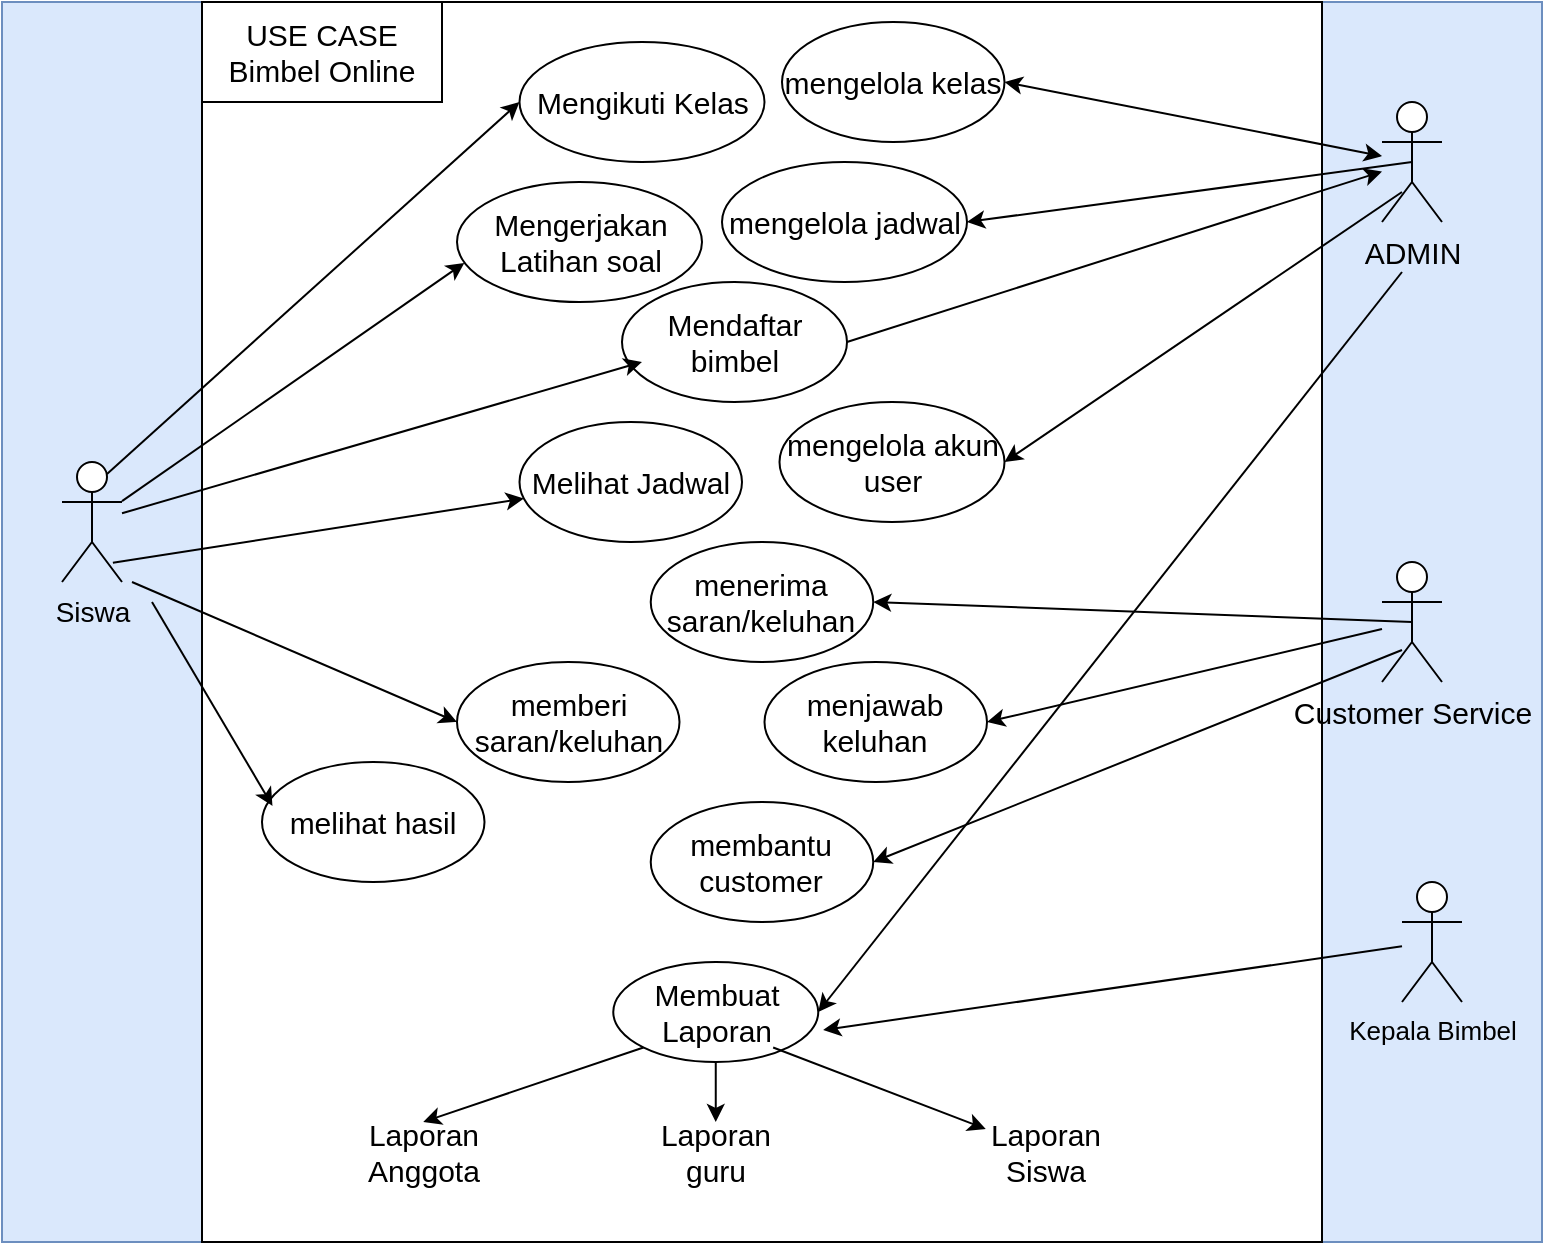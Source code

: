 <mxfile version="27.0.9" pages="4">
  <diagram id="8mRElgInPZLzSEGgOdFN" name="use case">
    <mxGraphModel dx="1246" dy="681" grid="1" gridSize="10" guides="1" tooltips="1" connect="1" arrows="1" fold="1" page="1" pageScale="1" pageWidth="850" pageHeight="1100" math="0" shadow="0">
      <root>
        <mxCell id="0" />
        <mxCell id="1" parent="0" />
        <mxCell id="FwvEb8l9pucJb9hy6tHt-1" value="" style="rounded=0;whiteSpace=wrap;html=1;fillColor=#dae8fc;strokeColor=#6c8ebf;" parent="1" vertex="1">
          <mxGeometry x="20" y="50" width="770" height="620" as="geometry" />
        </mxCell>
        <mxCell id="FwvEb8l9pucJb9hy6tHt-2" value="&lt;span style=&quot;font-size: 14px;&quot;&gt;Siswa&lt;/span&gt;" style="shape=umlActor;verticalLabelPosition=bottom;verticalAlign=top;html=1;outlineConnect=0;" parent="1" vertex="1">
          <mxGeometry x="50" y="280" width="30" height="60" as="geometry" />
        </mxCell>
        <mxCell id="FwvEb8l9pucJb9hy6tHt-4" value="" style="rounded=0;whiteSpace=wrap;html=1;" parent="1" vertex="1">
          <mxGeometry x="120" y="50" width="560" height="620" as="geometry" />
        </mxCell>
        <mxCell id="FwvEb8l9pucJb9hy6tHt-5" value="&lt;span style=&quot;font-size: 15px;&quot;&gt;ADMIN&lt;/span&gt;" style="shape=umlActor;verticalLabelPosition=bottom;verticalAlign=top;html=1;outlineConnect=0;fontSize=14;" parent="1" vertex="1">
          <mxGeometry x="710" y="100" width="30" height="60" as="geometry" />
        </mxCell>
        <mxCell id="FwvEb8l9pucJb9hy6tHt-6" value="Kepala Bimbel" style="shape=umlActor;verticalLabelPosition=bottom;verticalAlign=top;html=1;outlineConnect=0;fontSize=13;" parent="1" vertex="1">
          <mxGeometry x="720" y="490" width="30" height="60" as="geometry" />
        </mxCell>
        <mxCell id="FwvEb8l9pucJb9hy6tHt-8" value="mengelola jadwal" style="ellipse;whiteSpace=wrap;html=1;fontSize=15;" parent="1" vertex="1">
          <mxGeometry x="380" y="130" width="122.5" height="60" as="geometry" />
        </mxCell>
        <mxCell id="FwvEb8l9pucJb9hy6tHt-9" value="Mendaftar bimbel" style="ellipse;whiteSpace=wrap;html=1;fontSize=15;" parent="1" vertex="1">
          <mxGeometry x="330" y="190" width="112.5" height="60" as="geometry" />
        </mxCell>
        <mxCell id="FwvEb8l9pucJb9hy6tHt-10" value="Membuat Laporan" style="ellipse;whiteSpace=wrap;html=1;fontSize=15;" parent="1" vertex="1">
          <mxGeometry x="325.63" y="530" width="102.5" height="50" as="geometry" />
        </mxCell>
        <mxCell id="FwvEb8l9pucJb9hy6tHt-11" value="Melihat Jadwal" style="ellipse;whiteSpace=wrap;html=1;fontSize=15;" parent="1" vertex="1">
          <mxGeometry x="278.75" y="260" width="111.25" height="60" as="geometry" />
        </mxCell>
        <mxCell id="FwvEb8l9pucJb9hy6tHt-12" value="menjawab keluhan" style="ellipse;whiteSpace=wrap;html=1;fontSize=15;" parent="1" vertex="1">
          <mxGeometry x="401.25" y="380" width="111.25" height="60" as="geometry" />
        </mxCell>
        <mxCell id="FwvEb8l9pucJb9hy6tHt-13" value="mengelola kelas" style="ellipse;whiteSpace=wrap;html=1;fontSize=15;" parent="1" vertex="1">
          <mxGeometry x="410" y="60" width="111.25" height="60" as="geometry" />
        </mxCell>
        <mxCell id="FwvEb8l9pucJb9hy6tHt-14" value="Laporan Anggota" style="text;html=1;align=center;verticalAlign=middle;whiteSpace=wrap;rounded=0;fontSize=15;" parent="1" vertex="1">
          <mxGeometry x="200.63" y="610" width="60" height="30" as="geometry" />
        </mxCell>
        <mxCell id="FwvEb8l9pucJb9hy6tHt-15" value="Laporan Siswa" style="text;html=1;align=center;verticalAlign=middle;whiteSpace=wrap;rounded=0;fontSize=15;" parent="1" vertex="1">
          <mxGeometry x="511.88" y="610" width="60" height="30" as="geometry" />
        </mxCell>
        <mxCell id="FwvEb8l9pucJb9hy6tHt-17" value="" style="endArrow=classic;html=1;rounded=0;entryX=0.03;entryY=0.674;entryDx=0;entryDy=0;entryPerimeter=0;" parent="1" source="FwvEb8l9pucJb9hy6tHt-2" target="t9-0EQJC0emaOYfirJvg-3" edge="1">
          <mxGeometry width="50" height="50" relative="1" as="geometry">
            <mxPoint x="70" y="284.906" as="sourcePoint" />
            <mxPoint x="320.0" y="200" as="targetPoint" />
          </mxGeometry>
        </mxCell>
        <mxCell id="FwvEb8l9pucJb9hy6tHt-18" value="" style="endArrow=classic;html=1;rounded=0;exitX=1;exitY=0.5;exitDx=0;exitDy=0;" parent="1" source="FwvEb8l9pucJb9hy6tHt-9" target="FwvEb8l9pucJb9hy6tHt-5" edge="1">
          <mxGeometry width="50" height="50" relative="1" as="geometry">
            <mxPoint x="110" y="326" as="sourcePoint" />
            <mxPoint x="354" y="260" as="targetPoint" />
          </mxGeometry>
        </mxCell>
        <mxCell id="FwvEb8l9pucJb9hy6tHt-19" value="" style="endArrow=classic;html=1;rounded=0;exitX=0.5;exitY=0.5;exitDx=0;exitDy=0;entryX=1;entryY=0.5;entryDx=0;entryDy=0;exitPerimeter=0;" parent="1" source="FwvEb8l9pucJb9hy6tHt-5" target="FwvEb8l9pucJb9hy6tHt-8" edge="1">
          <mxGeometry width="50" height="50" relative="1" as="geometry">
            <mxPoint x="466" y="260" as="sourcePoint" />
            <mxPoint x="720" y="175" as="targetPoint" />
          </mxGeometry>
        </mxCell>
        <mxCell id="FwvEb8l9pucJb9hy6tHt-20" value="" style="endArrow=classic;html=1;rounded=0;entryX=1;entryY=0.5;entryDx=0;entryDy=0;exitX=0.5;exitY=0.5;exitDx=0;exitDy=0;exitPerimeter=0;" parent="1" source="t9-0EQJC0emaOYfirJvg-1" target="t9-0EQJC0emaOYfirJvg-6" edge="1">
          <mxGeometry width="50" height="50" relative="1" as="geometry">
            <mxPoint x="720" y="160" as="sourcePoint" />
            <mxPoint x="463" y="185" as="targetPoint" />
          </mxGeometry>
        </mxCell>
        <mxCell id="FwvEb8l9pucJb9hy6tHt-21" value="" style="endArrow=classic;html=1;rounded=0;exitX=0.848;exitY=0.84;exitDx=0;exitDy=0;exitPerimeter=0;" parent="1" source="FwvEb8l9pucJb9hy6tHt-2" target="FwvEb8l9pucJb9hy6tHt-11" edge="1">
          <mxGeometry width="50" height="50" relative="1" as="geometry">
            <mxPoint x="110" y="326" as="sourcePoint" />
            <mxPoint x="354" y="260" as="targetPoint" />
          </mxGeometry>
        </mxCell>
        <mxCell id="FwvEb8l9pucJb9hy6tHt-22" value="" style="endArrow=classic;html=1;rounded=0;entryX=1;entryY=0.5;entryDx=0;entryDy=0;" parent="1" target="FwvEb8l9pucJb9hy6tHt-10" edge="1">
          <mxGeometry width="50" height="50" relative="1" as="geometry">
            <mxPoint x="720" y="185" as="sourcePoint" />
            <mxPoint x="470" y="430" as="targetPoint" />
          </mxGeometry>
        </mxCell>
        <mxCell id="FwvEb8l9pucJb9hy6tHt-23" value="" style="endArrow=classic;html=1;rounded=0;exitX=0.78;exitY=0.855;exitDx=0;exitDy=0;exitPerimeter=0;" parent="1" source="FwvEb8l9pucJb9hy6tHt-10" target="FwvEb8l9pucJb9hy6tHt-15" edge="1">
          <mxGeometry width="50" height="50" relative="1" as="geometry">
            <mxPoint x="720.63" y="115" as="sourcePoint" />
            <mxPoint x="451.63" y="425" as="targetPoint" />
          </mxGeometry>
        </mxCell>
        <mxCell id="FwvEb8l9pucJb9hy6tHt-24" value="" style="endArrow=classic;html=1;rounded=0;exitX=0;exitY=1;exitDx=0;exitDy=0;entryX=0.5;entryY=0;entryDx=0;entryDy=0;" parent="1" source="FwvEb8l9pucJb9hy6tHt-10" target="FwvEb8l9pucJb9hy6tHt-14" edge="1">
          <mxGeometry width="50" height="50" relative="1" as="geometry">
            <mxPoint x="339.38" y="440" as="sourcePoint" />
            <mxPoint x="361.38" y="517" as="targetPoint" />
          </mxGeometry>
        </mxCell>
        <mxCell id="FwvEb8l9pucJb9hy6tHt-25" value="" style="endArrow=classic;startArrow=classic;html=1;rounded=0;exitX=1;exitY=0.5;exitDx=0;exitDy=0;" parent="1" source="FwvEb8l9pucJb9hy6tHt-13" target="FwvEb8l9pucJb9hy6tHt-5" edge="1">
          <mxGeometry width="50" height="50" relative="1" as="geometry">
            <mxPoint x="540" y="110" as="sourcePoint" />
            <mxPoint x="590" y="60" as="targetPoint" />
          </mxGeometry>
        </mxCell>
        <mxCell id="FwvEb8l9pucJb9hy6tHt-26" value="" style="endArrow=classic;html=1;rounded=0;entryX=1.024;entryY=0.68;entryDx=0;entryDy=0;entryPerimeter=0;" parent="1" source="FwvEb8l9pucJb9hy6tHt-6" target="FwvEb8l9pucJb9hy6tHt-10" edge="1">
          <mxGeometry width="50" height="50" relative="1" as="geometry">
            <mxPoint x="730" y="195" as="sourcePoint" />
            <mxPoint x="461" y="505" as="targetPoint" />
          </mxGeometry>
        </mxCell>
        <mxCell id="FwvEb8l9pucJb9hy6tHt-28" value="" style="rounded=0;whiteSpace=wrap;html=1;" parent="1" vertex="1">
          <mxGeometry x="120" y="50" width="120" height="50" as="geometry" />
        </mxCell>
        <mxCell id="FwvEb8l9pucJb9hy6tHt-27" value="&lt;span style=&quot;font-size: 15px;&quot;&gt;USE CASE Bimbel Online&lt;/span&gt;" style="text;html=1;align=center;verticalAlign=middle;whiteSpace=wrap;rounded=0;" parent="1" vertex="1">
          <mxGeometry x="130" y="60" width="100" height="30" as="geometry" />
        </mxCell>
        <mxCell id="FwvEb8l9pucJb9hy6tHt-29" value="Mengikuti Kelas" style="ellipse;whiteSpace=wrap;html=1;fontSize=15;" parent="1" vertex="1">
          <mxGeometry x="278.75" y="70" width="122.5" height="60" as="geometry" />
        </mxCell>
        <mxCell id="FwvEb8l9pucJb9hy6tHt-30" value="" style="endArrow=classic;html=1;rounded=0;entryX=0;entryY=0.5;entryDx=0;entryDy=0;exitX=0.75;exitY=0.1;exitDx=0;exitDy=0;exitPerimeter=0;" parent="1" source="FwvEb8l9pucJb9hy6tHt-2" target="FwvEb8l9pucJb9hy6tHt-29" edge="1">
          <mxGeometry width="50" height="50" relative="1" as="geometry">
            <mxPoint x="99.12" y="286" as="sourcePoint" />
            <mxPoint x="343.12" y="220" as="targetPoint" />
          </mxGeometry>
        </mxCell>
        <mxCell id="t9-0EQJC0emaOYfirJvg-1" value="&lt;span style=&quot;font-size: 15px;&quot;&gt;Customer Service&lt;/span&gt;" style="shape=umlActor;verticalLabelPosition=bottom;verticalAlign=top;html=1;outlineConnect=0;fontSize=14;" vertex="1" parent="1">
          <mxGeometry x="710" y="330" width="30" height="60" as="geometry" />
        </mxCell>
        <mxCell id="t9-0EQJC0emaOYfirJvg-3" value="Mengerjakan Latihan soal" style="ellipse;whiteSpace=wrap;html=1;fontSize=15;" vertex="1" parent="1">
          <mxGeometry x="247.5" y="140" width="122.5" height="60" as="geometry" />
        </mxCell>
        <mxCell id="t9-0EQJC0emaOYfirJvg-4" value="mengelola akun user" style="ellipse;whiteSpace=wrap;html=1;fontSize=15;" vertex="1" parent="1">
          <mxGeometry x="408.75" y="250" width="112.5" height="60" as="geometry" />
        </mxCell>
        <mxCell id="t9-0EQJC0emaOYfirJvg-5" value="melihat hasil" style="ellipse;whiteSpace=wrap;html=1;fontSize=15;" vertex="1" parent="1">
          <mxGeometry x="150" y="430" width="111.25" height="60" as="geometry" />
        </mxCell>
        <mxCell id="t9-0EQJC0emaOYfirJvg-6" value="menerima saran/keluhan" style="ellipse;whiteSpace=wrap;html=1;fontSize=15;" vertex="1" parent="1">
          <mxGeometry x="344.37" y="320" width="111.25" height="60" as="geometry" />
        </mxCell>
        <mxCell id="t9-0EQJC0emaOYfirJvg-7" value="membantu customer" style="ellipse;whiteSpace=wrap;html=1;fontSize=15;" vertex="1" parent="1">
          <mxGeometry x="344.37" y="450" width="111.25" height="60" as="geometry" />
        </mxCell>
        <mxCell id="t9-0EQJC0emaOYfirJvg-8" value="memberi saran/keluhan" style="ellipse;whiteSpace=wrap;html=1;fontSize=15;" vertex="1" parent="1">
          <mxGeometry x="247.5" y="380" width="111.25" height="60" as="geometry" />
        </mxCell>
        <mxCell id="t9-0EQJC0emaOYfirJvg-9" value="" style="endArrow=classic;html=1;rounded=0;entryX=0;entryY=0.5;entryDx=0;entryDy=0;" edge="1" parent="1" source="FwvEb8l9pucJb9hy6tHt-2">
          <mxGeometry width="50" height="50" relative="1" as="geometry">
            <mxPoint x="90" y="315" as="sourcePoint" />
            <mxPoint x="340" y="230" as="targetPoint" />
          </mxGeometry>
        </mxCell>
        <mxCell id="t9-0EQJC0emaOYfirJvg-11" value="" style="endArrow=classic;html=1;rounded=0;exitX=1;exitY=0.5;exitDx=0;exitDy=0;entryX=1;entryY=0.5;entryDx=0;entryDy=0;" edge="1" parent="1" target="t9-0EQJC0emaOYfirJvg-4">
          <mxGeometry width="50" height="50" relative="1" as="geometry">
            <mxPoint x="720" y="145" as="sourcePoint" />
            <mxPoint x="453" y="230" as="targetPoint" />
          </mxGeometry>
        </mxCell>
        <mxCell id="t9-0EQJC0emaOYfirJvg-12" value="" style="endArrow=classic;html=1;rounded=0;entryX=1;entryY=0.5;entryDx=0;entryDy=0;" edge="1" parent="1" source="t9-0EQJC0emaOYfirJvg-1" target="FwvEb8l9pucJb9hy6tHt-12">
          <mxGeometry width="50" height="50" relative="1" as="geometry">
            <mxPoint x="735" y="370" as="sourcePoint" />
            <mxPoint x="466" y="360" as="targetPoint" />
          </mxGeometry>
        </mxCell>
        <mxCell id="t9-0EQJC0emaOYfirJvg-13" value="" style="endArrow=classic;html=1;rounded=0;exitX=0.848;exitY=0.84;exitDx=0;exitDy=0;exitPerimeter=0;entryX=0;entryY=0.5;entryDx=0;entryDy=0;" edge="1" parent="1" target="t9-0EQJC0emaOYfirJvg-8">
          <mxGeometry width="50" height="50" relative="1" as="geometry">
            <mxPoint x="85" y="340" as="sourcePoint" />
            <mxPoint x="291" y="308" as="targetPoint" />
          </mxGeometry>
        </mxCell>
        <mxCell id="t9-0EQJC0emaOYfirJvg-14" value="" style="endArrow=classic;html=1;rounded=0;entryX=1;entryY=0.5;entryDx=0;entryDy=0;" edge="1" parent="1" target="t9-0EQJC0emaOYfirJvg-7">
          <mxGeometry width="50" height="50" relative="1" as="geometry">
            <mxPoint x="720" y="374" as="sourcePoint" />
            <mxPoint x="523" y="420" as="targetPoint" />
          </mxGeometry>
        </mxCell>
        <mxCell id="t9-0EQJC0emaOYfirJvg-15" value="Laporan guru" style="text;html=1;align=center;verticalAlign=middle;whiteSpace=wrap;rounded=0;fontSize=15;" vertex="1" parent="1">
          <mxGeometry x="346.88" y="610" width="60" height="30" as="geometry" />
        </mxCell>
        <mxCell id="t9-0EQJC0emaOYfirJvg-16" value="" style="endArrow=classic;html=1;rounded=0;exitX=0.5;exitY=1;exitDx=0;exitDy=0;" edge="1" parent="1" source="FwvEb8l9pucJb9hy6tHt-10" target="t9-0EQJC0emaOYfirJvg-15">
          <mxGeometry width="50" height="50" relative="1" as="geometry">
            <mxPoint x="415.63" y="583" as="sourcePoint" />
            <mxPoint x="521.63" y="623" as="targetPoint" />
          </mxGeometry>
        </mxCell>
        <mxCell id="t9-0EQJC0emaOYfirJvg-17" value="" style="endArrow=classic;html=1;rounded=0;exitX=0.848;exitY=0.84;exitDx=0;exitDy=0;exitPerimeter=0;entryX=0.047;entryY=0.366;entryDx=0;entryDy=0;entryPerimeter=0;" edge="1" parent="1" target="t9-0EQJC0emaOYfirJvg-5">
          <mxGeometry width="50" height="50" relative="1" as="geometry">
            <mxPoint x="95" y="350" as="sourcePoint" />
            <mxPoint x="258" y="420" as="targetPoint" />
          </mxGeometry>
        </mxCell>
      </root>
    </mxGraphModel>
  </diagram>
  <diagram id="Oo3YOt3kGWtPJ0YbEnsI" name="activity">
    <mxGraphModel dx="2076" dy="661" grid="1" gridSize="10" guides="1" tooltips="1" connect="1" arrows="1" fold="1" page="1" pageScale="1" pageWidth="850" pageHeight="1100" math="0" shadow="0">
      <root>
        <mxCell id="0" />
        <mxCell id="1" parent="0" />
        <mxCell id="aDah7XKKSJHyvvU18sWx-1" value="" style="rounded=0;whiteSpace=wrap;html=1;fillColor=#d5e8d4;strokeColor=#82b366;" parent="1" vertex="1">
          <mxGeometry x="70" y="30" width="720" height="490" as="geometry" />
        </mxCell>
        <mxCell id="aDah7XKKSJHyvvU18sWx-2" value="" style="rounded=0;html=1;jettySize=auto;orthogonalLoop=1;fontSize=11;endArrow=block;endFill=0;strokeWidth=1;shadow=0;labelBackgroundColor=none;edgeStyle=orthogonalEdgeStyle;exitX=0.152;exitY=0.571;exitDx=0;exitDy=0;exitPerimeter=0;" parent="1" source="aDah7XKKSJHyvvU18sWx-11" edge="1">
          <mxGeometry relative="1" as="geometry">
            <mxPoint x="255" y="250" as="targetPoint" />
            <mxPoint x="410" y="330" as="sourcePoint" />
          </mxGeometry>
        </mxCell>
        <mxCell id="aDah7XKKSJHyvvU18sWx-3" value="validasi username dan password" style="rounded=1;whiteSpace=wrap;html=1;fontSize=12;glass=0;strokeWidth=1;shadow=0;" parent="1" vertex="1">
          <mxGeometry x="514" y="210" width="120" height="40" as="geometry" />
        </mxCell>
        <mxCell id="aDah7XKKSJHyvvU18sWx-4" value="" style="ellipse;whiteSpace=wrap;html=1;aspect=fixed;fillColor=#000000;" parent="1" vertex="1">
          <mxGeometry x="325" y="100" width="30" height="30" as="geometry" />
        </mxCell>
        <mxCell id="aDah7XKKSJHyvvU18sWx-5" value="" style="endArrow=classic;html=1;rounded=0;entryX=0.5;entryY=0;entryDx=0;entryDy=0;" parent="1" target="aDah7XKKSJHyvvU18sWx-27" edge="1">
          <mxGeometry width="50" height="50" relative="1" as="geometry">
            <mxPoint x="340" y="130" as="sourcePoint" />
            <mxPoint x="390" y="80" as="targetPoint" />
            <Array as="points">
              <mxPoint x="340" y="180" />
              <mxPoint x="255" y="180" />
            </Array>
          </mxGeometry>
        </mxCell>
        <mxCell id="aDah7XKKSJHyvvU18sWx-6" value="" style="endArrow=classic;html=1;rounded=0;entryX=0;entryY=0.5;entryDx=0;entryDy=0;exitX=1;exitY=0.5;exitDx=0;exitDy=0;" parent="1" source="aDah7XKKSJHyvvU18sWx-27" target="aDah7XKKSJHyvvU18sWx-3" edge="1">
          <mxGeometry width="50" height="50" relative="1" as="geometry">
            <mxPoint x="450" y="130" as="sourcePoint" />
            <mxPoint x="450" y="210" as="targetPoint" />
          </mxGeometry>
        </mxCell>
        <mxCell id="aDah7XKKSJHyvvU18sWx-7" value="" style="shape=card;whiteSpace=wrap;html=1;direction=south;flipV=1;" parent="1" vertex="1">
          <mxGeometry x="70" y="30" width="150" height="30" as="geometry" />
        </mxCell>
        <mxCell id="aDah7XKKSJHyvvU18sWx-8" value="ADMIN/PETUGAS" style="swimlane;whiteSpace=wrap;html=1;startSize=23;fillColor=#d5e8d4;gradientColor=#97d077;strokeColor=#82b366;" parent="1" vertex="1">
          <mxGeometry x="260" y="70" width="160" height="430" as="geometry" />
        </mxCell>
        <mxCell id="aDah7XKKSJHyvvU18sWx-9" value="MULAI" style="text;html=1;align=center;verticalAlign=middle;whiteSpace=wrap;rounded=0;" parent="aDah7XKKSJHyvvU18sWx-8" vertex="1">
          <mxGeometry x="50" y="70" width="60" height="30" as="geometry" />
        </mxCell>
        <mxCell id="aDah7XKKSJHyvvU18sWx-10" value="[Tidak]" style="text;html=1;align=center;verticalAlign=middle;whiteSpace=wrap;rounded=0;" parent="aDah7XKKSJHyvvU18sWx-8" vertex="1">
          <mxGeometry x="50" y="200" width="60" height="30" as="geometry" />
        </mxCell>
        <mxCell id="aDah7XKKSJHyvvU18sWx-11" value="" style="rhombus;whiteSpace=wrap;html=1;fillColor=#f8cecc;gradientColor=#ea6b66;strokeColor=#b85450;" parent="1" vertex="1">
          <mxGeometry x="551" y="290" width="46" height="70" as="geometry" />
        </mxCell>
        <mxCell id="aDah7XKKSJHyvvU18sWx-12" value="Aplikasi Bimbel" style="swimlane;whiteSpace=wrap;html=1;fillColor=#d5e8d4;gradientColor=#97d077;strokeColor=#82b366;" parent="1" vertex="1">
          <mxGeometry x="420" y="70" width="330" height="430" as="geometry" />
        </mxCell>
        <mxCell id="aDah7XKKSJHyvvU18sWx-13" value="" style="ellipse;whiteSpace=wrap;html=1;aspect=fixed;" parent="aDah7XKKSJHyvvU18sWx-12" vertex="1">
          <mxGeometry x="140" y="380" width="30" height="30" as="geometry" />
        </mxCell>
        <mxCell id="aDah7XKKSJHyvvU18sWx-14" value="" style="endArrow=classic;html=1;rounded=0;entryX=0.5;entryY=0;entryDx=0;entryDy=0;" parent="aDah7XKKSJHyvvU18sWx-12" target="aDah7XKKSJHyvvU18sWx-20" edge="1">
          <mxGeometry width="50" height="50" relative="1" as="geometry">
            <mxPoint x="155" y="290" as="sourcePoint" />
            <mxPoint x="154.5" y="327" as="targetPoint" />
          </mxGeometry>
        </mxCell>
        <mxCell id="aDah7XKKSJHyvvU18sWx-15" value="" style="endArrow=classic;html=1;rounded=0;entryX=0.5;entryY=0.1;entryDx=0;entryDy=0;exitX=0.5;exitY=1;exitDx=0;exitDy=0;entryPerimeter=0;" parent="aDah7XKKSJHyvvU18sWx-12" edge="1">
          <mxGeometry width="50" height="50" relative="1" as="geometry">
            <mxPoint x="154.5" y="340" as="sourcePoint" />
            <mxPoint x="154.5" y="387" as="targetPoint" />
          </mxGeometry>
        </mxCell>
        <mxCell id="aDah7XKKSJHyvvU18sWx-16" value="" style="group" parent="aDah7XKKSJHyvvU18sWx-12" connectable="0" vertex="1">
          <mxGeometry x="140" y="385" width="30" height="20" as="geometry" />
        </mxCell>
        <mxCell id="aDah7XKKSJHyvvU18sWx-17" value="" style="endArrow=none;html=1;rounded=0;" parent="aDah7XKKSJHyvvU18sWx-16" edge="1">
          <mxGeometry width="50" height="50" relative="1" as="geometry">
            <mxPoint y="20" as="sourcePoint" />
            <mxPoint x="30" as="targetPoint" />
          </mxGeometry>
        </mxCell>
        <mxCell id="aDah7XKKSJHyvvU18sWx-18" value="" style="endArrow=none;html=1;rounded=0;" parent="aDah7XKKSJHyvvU18sWx-16" edge="1">
          <mxGeometry width="50" height="50" relative="1" as="geometry">
            <mxPoint as="sourcePoint" />
            <mxPoint x="30" y="20" as="targetPoint" />
          </mxGeometry>
        </mxCell>
        <mxCell id="aDah7XKKSJHyvvU18sWx-19" value="Password valid?" style="text;html=1;align=center;verticalAlign=middle;whiteSpace=wrap;rounded=0;" parent="aDah7XKKSJHyvvU18sWx-12" vertex="1">
          <mxGeometry x="170" y="190" width="60" height="30" as="geometry" />
        </mxCell>
        <mxCell id="aDah7XKKSJHyvvU18sWx-20" value="MENU BIMBEL" style="rounded=1;whiteSpace=wrap;html=1;fontSize=12;glass=0;strokeWidth=1;shadow=0;" parent="1" vertex="1">
          <mxGeometry x="526" y="390" width="96" height="20" as="geometry" />
        </mxCell>
        <mxCell id="aDah7XKKSJHyvvU18sWx-21" value="" style="endArrow=classic;html=1;rounded=0;entryX=0.5;entryY=0.1;entryDx=0;entryDy=0;exitX=0.5;exitY=1;exitDx=0;exitDy=0;entryPerimeter=0;" parent="1" source="aDah7XKKSJHyvvU18sWx-3" target="aDah7XKKSJHyvvU18sWx-11" edge="1">
          <mxGeometry width="50" height="50" relative="1" as="geometry">
            <mxPoint x="410" y="240" as="sourcePoint" />
            <mxPoint x="524" y="240" as="targetPoint" />
          </mxGeometry>
        </mxCell>
        <mxCell id="aDah7XKKSJHyvvU18sWx-22" value="ACT ACT_LOGIN" style="text;html=1;align=center;verticalAlign=middle;whiteSpace=wrap;rounded=0;" parent="1" vertex="1">
          <mxGeometry x="85" y="30" width="110" height="30" as="geometry" />
        </mxCell>
        <mxCell id="aDah7XKKSJHyvvU18sWx-23" value="Selesai" style="text;html=1;align=center;verticalAlign=middle;whiteSpace=wrap;rounded=0;" parent="1" vertex="1">
          <mxGeometry x="545" y="410" width="60" height="30" as="geometry" />
        </mxCell>
        <mxCell id="aDah7XKKSJHyvvU18sWx-24" value="PENGGUNA" style="swimlane;whiteSpace=wrap;html=1;fillColor=#d5e8d4;gradientColor=#97d077;strokeColor=#82b366;" parent="1" vertex="1">
          <mxGeometry x="100" y="70" width="160" height="430" as="geometry" />
        </mxCell>
        <mxCell id="aDah7XKKSJHyvvU18sWx-25" value="MULAI" style="text;html=1;align=center;verticalAlign=middle;whiteSpace=wrap;rounded=0;" parent="aDah7XKKSJHyvvU18sWx-24" vertex="1">
          <mxGeometry x="50" y="70" width="60" height="30" as="geometry" />
        </mxCell>
        <mxCell id="aDah7XKKSJHyvvU18sWx-26" value="" style="ellipse;whiteSpace=wrap;html=1;aspect=fixed;fillColor=#000000;" parent="aDah7XKKSJHyvvU18sWx-24" vertex="1">
          <mxGeometry x="65" y="30" width="30" height="30" as="geometry" />
        </mxCell>
        <mxCell id="aDah7XKKSJHyvvU18sWx-27" value="Input username dan password" style="rounded=1;whiteSpace=wrap;html=1;fontSize=12;glass=0;strokeWidth=1;shadow=0;" parent="aDah7XKKSJHyvvU18sWx-24" vertex="1">
          <mxGeometry x="95" y="140" width="120" height="40" as="geometry" />
        </mxCell>
        <mxCell id="aDah7XKKSJHyvvU18sWx-28" value="" style="endArrow=classic;html=1;rounded=0;exitX=0.5;exitY=1;exitDx=0;exitDy=0;entryX=0;entryY=0.5;entryDx=0;entryDy=0;" parent="aDah7XKKSJHyvvU18sWx-24" source="aDah7XKKSJHyvvU18sWx-26" target="aDah7XKKSJHyvvU18sWx-27" edge="1">
          <mxGeometry width="50" height="50" relative="1" as="geometry">
            <mxPoint x="-60" y="85" as="sourcePoint" />
            <mxPoint x="-80" y="-40" as="targetPoint" />
            <Array as="points">
              <mxPoint x="80" y="160" />
            </Array>
          </mxGeometry>
        </mxCell>
        <mxCell id="aDah7XKKSJHyvvU18sWx-29" value="" style="rounded=0;whiteSpace=wrap;html=1;fillColor=#b1ddf0;strokeColor=#10739e;" parent="1" vertex="1">
          <mxGeometry x="-120" y="550" width="930" height="730" as="geometry" />
        </mxCell>
        <mxCell id="aDah7XKKSJHyvvU18sWx-30" value="" style="shape=card;whiteSpace=wrap;html=1;direction=south;flipV=1;" parent="1" vertex="1">
          <mxGeometry x="-120" y="550" width="270" height="30" as="geometry" />
        </mxCell>
        <mxCell id="aDah7XKKSJHyvvU18sWx-31" value="USER" style="swimlane;whiteSpace=wrap;html=1;fillColor=#dae8fc;gradientColor=#7ea6e0;strokeColor=#6c8ebf;" parent="1" vertex="1">
          <mxGeometry x="-50" y="590" width="350" height="650" as="geometry" />
        </mxCell>
        <mxCell id="aDah7XKKSJHyvvU18sWx-32" value="" style="ellipse;whiteSpace=wrap;html=1;aspect=fixed;fillColor=#000000;" parent="aDah7XKKSJHyvvU18sWx-31" vertex="1">
          <mxGeometry x="80" y="40" width="30" height="30" as="geometry" />
        </mxCell>
        <mxCell id="aDah7XKKSJHyvvU18sWx-33" value="LOGOUT" style="rounded=1;whiteSpace=wrap;html=1;fontSize=12;glass=0;strokeWidth=1;shadow=0;" parent="aDah7XKKSJHyvvU18sWx-31" vertex="1">
          <mxGeometry x="40" y="584" width="120" height="40" as="geometry" />
        </mxCell>
        <mxCell id="aDah7XKKSJHyvvU18sWx-34" value="LOGIN" style="rounded=1;whiteSpace=wrap;html=1;fontSize=14;glass=0;strokeWidth=1;shadow=0;" parent="aDah7XKKSJHyvvU18sWx-31" vertex="1">
          <mxGeometry x="35" y="120" width="120" height="40" as="geometry" />
        </mxCell>
        <mxCell id="aDah7XKKSJHyvvU18sWx-35" value="" style="endArrow=classic;html=1;rounded=0;exitX=0.5;exitY=1;exitDx=0;exitDy=0;entryX=0.5;entryY=0;entryDx=0;entryDy=0;" parent="aDah7XKKSJHyvvU18sWx-31" source="aDah7XKKSJHyvvU18sWx-32" target="aDah7XKKSJHyvvU18sWx-34" edge="1">
          <mxGeometry width="50" height="50" relative="1" as="geometry">
            <mxPoint x="40" y="200" as="sourcePoint" />
            <mxPoint x="-50" y="140" as="targetPoint" />
          </mxGeometry>
        </mxCell>
        <mxCell id="aDah7XKKSJHyvvU18sWx-36" value="Input ID Siswa BIMBEL" style="rounded=1;whiteSpace=wrap;html=1;fontSize=14;glass=0;strokeWidth=1;shadow=0;" parent="aDah7XKKSJHyvvU18sWx-31" vertex="1">
          <mxGeometry x="210" y="310" width="120" height="40" as="geometry" />
        </mxCell>
        <mxCell id="rGutqkRpFIKBOVHA8Ok0-6" value="Selesai" style="text;html=1;align=center;verticalAlign=middle;whiteSpace=wrap;rounded=0;fontSize=13;" vertex="1" parent="aDah7XKKSJHyvvU18sWx-31">
          <mxGeometry x="280" y="440" width="50" height="20" as="geometry" />
        </mxCell>
        <mxCell id="aDah7XKKSJHyvvU18sWx-37" value="ACT Melihat Jadwal/mengikuti kelas" style="text;html=1;align=center;verticalAlign=middle;whiteSpace=wrap;rounded=0;fontSize=14;" parent="1" vertex="1">
          <mxGeometry x="-105" y="550" width="230" height="30" as="geometry" />
        </mxCell>
        <mxCell id="aDah7XKKSJHyvvU18sWx-38" value="Aplikasi Bimbel" style="swimlane;whiteSpace=wrap;html=1;fillColor=#dae8fc;strokeColor=#6c8ebf;gradientColor=#7ea6e0;" parent="1" vertex="1">
          <mxGeometry x="300" y="590" width="490" height="650" as="geometry" />
        </mxCell>
        <mxCell id="aDah7XKKSJHyvvU18sWx-39" value="Mengikuti Kelas" style="rounded=1;whiteSpace=wrap;html=1;fontSize=14;glass=0;strokeWidth=1;shadow=0;" parent="aDah7XKKSJHyvvU18sWx-38" vertex="1">
          <mxGeometry x="320" y="180" width="120" height="40" as="geometry" />
        </mxCell>
        <mxCell id="aDah7XKKSJHyvvU18sWx-40" value="Input ID Siswa Bimbel" style="rounded=1;whiteSpace=wrap;html=1;fontSize=14;glass=0;strokeWidth=1;shadow=0;" parent="aDah7XKKSJHyvvU18sWx-38" vertex="1">
          <mxGeometry x="40" y="260" width="120" height="40" as="geometry" />
        </mxCell>
        <mxCell id="aDah7XKKSJHyvvU18sWx-41" value="Masuk ke menu" style="rounded=1;whiteSpace=wrap;html=1;fontSize=13;glass=0;strokeWidth=1;shadow=0;" parent="aDah7XKKSJHyvvU18sWx-38" vertex="1">
          <mxGeometry x="180" y="40" width="120" height="40" as="geometry" />
        </mxCell>
        <mxCell id="aDah7XKKSJHyvvU18sWx-42" value="" style="rhombus;whiteSpace=wrap;html=1;fillColor=#f8cecc;gradientColor=#ea6b66;strokeColor=#b85450;" parent="aDah7XKKSJHyvvU18sWx-38" vertex="1">
          <mxGeometry x="217" y="110" width="46" height="60" as="geometry" />
        </mxCell>
        <mxCell id="aDah7XKKSJHyvvU18sWx-43" value="" style="endArrow=classic;html=1;rounded=0;entryX=0.5;entryY=0;entryDx=0;entryDy=0;" parent="aDah7XKKSJHyvvU18sWx-38" edge="1">
          <mxGeometry width="50" height="50" relative="1" as="geometry">
            <mxPoint x="260" y="140" as="sourcePoint" />
            <mxPoint x="380" y="180" as="targetPoint" />
            <Array as="points">
              <mxPoint x="380" y="140" />
            </Array>
          </mxGeometry>
        </mxCell>
        <mxCell id="aDah7XKKSJHyvvU18sWx-46" value="Memilih Paket Pembelajaran" style="rounded=1;whiteSpace=wrap;html=1;fontSize=14;glass=0;strokeWidth=1;shadow=0;" parent="aDah7XKKSJHyvvU18sWx-38" vertex="1">
          <mxGeometry x="200" y="360" width="100" height="60" as="geometry" />
        </mxCell>
        <mxCell id="aDah7XKKSJHyvvU18sWx-50" value="" style="endArrow=classic;html=1;rounded=0;exitX=0.5;exitY=1;exitDx=0;exitDy=0;" parent="aDah7XKKSJHyvvU18sWx-38" source="aDah7XKKSJHyvvU18sWx-73" edge="1">
          <mxGeometry width="50" height="50" relative="1" as="geometry">
            <mxPoint x="60" y="390" as="sourcePoint" />
            <mxPoint x="50" y="460" as="targetPoint" />
            <Array as="points">
              <mxPoint x="-240" y="460" />
            </Array>
          </mxGeometry>
        </mxCell>
        <mxCell id="aDah7XKKSJHyvvU18sWx-51" value="" style="endArrow=classic;html=1;rounded=0;exitX=0.5;exitY=0;exitDx=0;exitDy=0;" parent="aDah7XKKSJHyvvU18sWx-38" target="aDah7XKKSJHyvvU18sWx-42" edge="1">
          <mxGeometry width="50" height="50" relative="1" as="geometry">
            <mxPoint x="240" y="80" as="sourcePoint" />
            <mxPoint x="-85" y="130" as="targetPoint" />
          </mxGeometry>
        </mxCell>
        <mxCell id="aDah7XKKSJHyvvU18sWx-52" value="Simpan ke Database" style="rounded=1;whiteSpace=wrap;html=1;fontSize=14;glass=0;strokeWidth=1;shadow=0;" parent="aDah7XKKSJHyvvU18sWx-38" vertex="1">
          <mxGeometry x="180" y="520" width="120" height="40" as="geometry" />
        </mxCell>
        <mxCell id="rGutqkRpFIKBOVHA8Ok0-8" value="" style="endArrow=classic;html=1;rounded=0;entryX=1;entryY=0.5;entryDx=0;entryDy=0;" edge="1" parent="aDah7XKKSJHyvvU18sWx-38">
          <mxGeometry width="50" height="50" relative="1" as="geometry">
            <mxPoint x="300" y="370" as="sourcePoint" />
            <mxPoint x="395" y="426" as="targetPoint" />
            <Array as="points">
              <mxPoint x="395" y="370" />
            </Array>
          </mxGeometry>
        </mxCell>
        <mxCell id="aDah7XKKSJHyvvU18sWx-53" value="Melihat Jadwal" style="rounded=1;whiteSpace=wrap;html=1;fontSize=14;glass=0;strokeWidth=1;shadow=0;" parent="1" vertex="1">
          <mxGeometry x="340" y="770" width="120" height="40" as="geometry" />
        </mxCell>
        <mxCell id="aDah7XKKSJHyvvU18sWx-54" value="" style="endArrow=classic;html=1;rounded=0;exitX=1;exitY=0.5;exitDx=0;exitDy=0;entryX=0;entryY=0.5;entryDx=0;entryDy=0;" parent="1" source="aDah7XKKSJHyvvU18sWx-34" target="aDah7XKKSJHyvvU18sWx-41" edge="1">
          <mxGeometry width="50" height="50" relative="1" as="geometry">
            <mxPoint x="-30" y="760" as="sourcePoint" />
            <mxPoint x="-120" y="700" as="targetPoint" />
            <Array as="points">
              <mxPoint x="320" y="730" />
              <mxPoint x="320" y="650" />
            </Array>
          </mxGeometry>
        </mxCell>
        <mxCell id="aDah7XKKSJHyvvU18sWx-55" value="" style="endArrow=classic;html=1;rounded=0;exitX=0;exitY=0.5;exitDx=0;exitDy=0;entryX=0.5;entryY=0;entryDx=0;entryDy=0;" parent="1" source="aDah7XKKSJHyvvU18sWx-42" target="aDah7XKKSJHyvvU18sWx-53" edge="1">
          <mxGeometry width="50" height="50" relative="1" as="geometry">
            <mxPoint x="489" y="740" as="sourcePoint" />
            <mxPoint x="399" y="680" as="targetPoint" />
            <Array as="points">
              <mxPoint x="400" y="730" />
            </Array>
          </mxGeometry>
        </mxCell>
        <mxCell id="aDah7XKKSJHyvvU18sWx-56" value="" style="endArrow=classic;html=1;rounded=0;exitX=0.5;exitY=1;exitDx=0;exitDy=0;" parent="1" source="aDah7XKKSJHyvvU18sWx-53" target="aDah7XKKSJHyvvU18sWx-40" edge="1">
          <mxGeometry width="50" height="50" relative="1" as="geometry">
            <mxPoint x="280" y="850" as="sourcePoint" />
            <mxPoint x="190" y="790" as="targetPoint" />
          </mxGeometry>
        </mxCell>
        <mxCell id="aDah7XKKSJHyvvU18sWx-57" value="" style="endArrow=classic;html=1;rounded=0;exitX=0.5;exitY=1;exitDx=0;exitDy=0;entryX=1;entryY=0.25;entryDx=0;entryDy=0;entryPerimeter=0;" parent="1" source="aDah7XKKSJHyvvU18sWx-39" target="aDah7XKKSJHyvvU18sWx-36" edge="1">
          <mxGeometry width="50" height="50" relative="1" as="geometry">
            <mxPoint x="410" y="820" as="sourcePoint" />
            <mxPoint x="410" y="860" as="targetPoint" />
            <Array as="points">
              <mxPoint x="680" y="910" />
            </Array>
          </mxGeometry>
        </mxCell>
        <mxCell id="aDah7XKKSJHyvvU18sWx-58" value="" style="endArrow=classic;html=1;rounded=0;exitX=1;exitY=0.75;exitDx=0;exitDy=0;entryX=0.5;entryY=0;entryDx=0;entryDy=0;" parent="1" source="aDah7XKKSJHyvvU18sWx-36" target="aDah7XKKSJHyvvU18sWx-46" edge="1">
          <mxGeometry width="50" height="50" relative="1" as="geometry">
            <mxPoint x="620" y="1022.5" as="sourcePoint" />
            <mxPoint x="680" y="930" as="targetPoint" />
            <Array as="points">
              <mxPoint x="550" y="930" />
            </Array>
          </mxGeometry>
        </mxCell>
        <mxCell id="aDah7XKKSJHyvvU18sWx-62" value="" style="group" parent="1" connectable="0" vertex="1">
          <mxGeometry x="520" y="1179" width="30" height="30" as="geometry" />
        </mxCell>
        <mxCell id="aDah7XKKSJHyvvU18sWx-63" value="" style="ellipse;whiteSpace=wrap;html=1;aspect=fixed;" parent="aDah7XKKSJHyvvU18sWx-62" vertex="1">
          <mxGeometry width="30" height="30" as="geometry" />
        </mxCell>
        <mxCell id="aDah7XKKSJHyvvU18sWx-64" value="" style="group" parent="aDah7XKKSJHyvvU18sWx-62" connectable="0" vertex="1">
          <mxGeometry x="3.75" y="3.75" width="22.5" height="22.5" as="geometry" />
        </mxCell>
        <mxCell id="aDah7XKKSJHyvvU18sWx-65" value="" style="endArrow=none;html=1;rounded=0;" parent="aDah7XKKSJHyvvU18sWx-64" edge="1">
          <mxGeometry width="50" height="50" relative="1" as="geometry">
            <mxPoint y="22.5" as="sourcePoint" />
            <mxPoint x="22.5" as="targetPoint" />
          </mxGeometry>
        </mxCell>
        <mxCell id="aDah7XKKSJHyvvU18sWx-66" value="" style="endArrow=none;html=1;rounded=0;" parent="aDah7XKKSJHyvvU18sWx-64" edge="1">
          <mxGeometry width="50" height="50" relative="1" as="geometry">
            <mxPoint as="sourcePoint" />
            <mxPoint x="22.5" y="22.5" as="targetPoint" />
          </mxGeometry>
        </mxCell>
        <mxCell id="aDah7XKKSJHyvvU18sWx-67" value="" style="endArrow=classic;html=1;rounded=0;exitX=0;exitY=0.5;exitDx=0;exitDy=0;entryX=0.5;entryY=0;entryDx=0;entryDy=0;" parent="1" source="aDah7XKKSJHyvvU18sWx-52" target="aDah7XKKSJHyvvU18sWx-33" edge="1">
          <mxGeometry width="50" height="50" relative="1" as="geometry">
            <mxPoint x="460" y="1195" as="sourcePoint" />
            <mxPoint x="440" y="1070" as="targetPoint" />
            <Array as="points">
              <mxPoint x="370" y="1130" />
              <mxPoint x="50" y="1130" />
            </Array>
          </mxGeometry>
        </mxCell>
        <mxCell id="aDah7XKKSJHyvvU18sWx-68" value="" style="endArrow=classic;html=1;rounded=0;exitX=1;exitY=0.5;exitDx=0;exitDy=0;entryX=0;entryY=0.5;entryDx=0;entryDy=0;" parent="1" source="aDah7XKKSJHyvvU18sWx-33" target="aDah7XKKSJHyvvU18sWx-63" edge="1">
          <mxGeometry width="50" height="50" relative="1" as="geometry">
            <mxPoint x="430" y="1195" as="sourcePoint" />
            <mxPoint x="530" y="1150" as="targetPoint" />
          </mxGeometry>
        </mxCell>
        <mxCell id="aDah7XKKSJHyvvU18sWx-69" value="Selesai" style="text;html=1;align=center;verticalAlign=middle;whiteSpace=wrap;rounded=0;fontSize=13;" parent="1" vertex="1">
          <mxGeometry x="375" y="1179" width="50" height="20" as="geometry" />
        </mxCell>
        <mxCell id="aDah7XKKSJHyvvU18sWx-72" value="" style="endArrow=classic;html=1;rounded=0;entryX=1;entryY=0.5;entryDx=0;entryDy=0;" parent="1" target="aDah7XKKSJHyvvU18sWx-52" edge="1">
          <mxGeometry width="50" height="50" relative="1" as="geometry">
            <mxPoint x="695" y="1074" as="sourcePoint" />
            <mxPoint x="410" y="930" as="targetPoint" />
            <Array as="points">
              <mxPoint x="695" y="1130" />
            </Array>
          </mxGeometry>
        </mxCell>
        <mxCell id="aDah7XKKSJHyvvU18sWx-73" value="Menampilkan Jadwal sendiri" style="rounded=1;whiteSpace=wrap;html=1;fontSize=14;glass=0;strokeWidth=1;shadow=0;" parent="1" vertex="1">
          <mxGeometry y="910" width="120" height="40" as="geometry" />
        </mxCell>
        <mxCell id="aDah7XKKSJHyvvU18sWx-74" value="" style="endArrow=classic;html=1;rounded=0;exitX=0;exitY=0.5;exitDx=0;exitDy=0;entryX=0.5;entryY=0;entryDx=0;entryDy=0;" parent="1" source="aDah7XKKSJHyvvU18sWx-40" target="aDah7XKKSJHyvvU18sWx-73" edge="1">
          <mxGeometry width="50" height="50" relative="1" as="geometry">
            <mxPoint x="410" y="820" as="sourcePoint" />
            <mxPoint x="410" y="860" as="targetPoint" />
            <Array as="points">
              <mxPoint x="60" y="870" />
            </Array>
          </mxGeometry>
        </mxCell>
        <mxCell id="rGutqkRpFIKBOVHA8Ok0-1" value="" style="group" connectable="0" vertex="1" parent="1">
          <mxGeometry x="350" y="1040" width="30" height="30" as="geometry" />
        </mxCell>
        <mxCell id="rGutqkRpFIKBOVHA8Ok0-2" value="" style="ellipse;whiteSpace=wrap;html=1;aspect=fixed;" vertex="1" parent="rGutqkRpFIKBOVHA8Ok0-1">
          <mxGeometry width="30" height="30" as="geometry" />
        </mxCell>
        <mxCell id="rGutqkRpFIKBOVHA8Ok0-3" value="" style="group" connectable="0" vertex="1" parent="rGutqkRpFIKBOVHA8Ok0-1">
          <mxGeometry x="3.75" y="3.75" width="22.5" height="22.5" as="geometry" />
        </mxCell>
        <mxCell id="rGutqkRpFIKBOVHA8Ok0-4" value="" style="endArrow=none;html=1;rounded=0;" edge="1" parent="rGutqkRpFIKBOVHA8Ok0-3">
          <mxGeometry width="50" height="50" relative="1" as="geometry">
            <mxPoint y="22.5" as="sourcePoint" />
            <mxPoint x="22.5" as="targetPoint" />
          </mxGeometry>
        </mxCell>
        <mxCell id="rGutqkRpFIKBOVHA8Ok0-5" value="" style="endArrow=none;html=1;rounded=0;" edge="1" parent="rGutqkRpFIKBOVHA8Ok0-3">
          <mxGeometry width="50" height="50" relative="1" as="geometry">
            <mxPoint as="sourcePoint" />
            <mxPoint x="22.5" y="22.5" as="targetPoint" />
          </mxGeometry>
        </mxCell>
        <mxCell id="rGutqkRpFIKBOVHA8Ok0-7" value="siswa terdaftar kelas bimbel" style="rounded=1;whiteSpace=wrap;html=1;fontSize=14;glass=0;strokeWidth=1;shadow=0;" vertex="1" parent="1">
          <mxGeometry x="640" y="1020" width="110" height="50" as="geometry" />
        </mxCell>
        <mxCell id="XBmxEDPBcmxchhxvGRJk-1" value="" style="rounded=0;whiteSpace=wrap;html=1;fillColor=#d5e8d4;strokeColor=#82b366;" vertex="1" parent="1">
          <mxGeometry x="-20" y="1290" width="720" height="490" as="geometry" />
        </mxCell>
        <mxCell id="XBmxEDPBcmxchhxvGRJk-6" value="" style="endArrow=classic;html=1;rounded=0;entryX=0.5;entryY=0;entryDx=0;entryDy=0;exitX=0.5;exitY=1;exitDx=0;exitDy=0;" edge="1" parent="1" source="XBmxEDPBcmxchhxvGRJk-27" target="XBmxEDPBcmxchhxvGRJk-3">
          <mxGeometry width="50" height="50" relative="1" as="geometry">
            <mxPoint x="360" y="1390" as="sourcePoint" />
            <mxPoint x="360" y="1470" as="targetPoint" />
          </mxGeometry>
        </mxCell>
        <mxCell id="XBmxEDPBcmxchhxvGRJk-7" value="" style="shape=card;whiteSpace=wrap;html=1;direction=south;flipV=1;" vertex="1" parent="1">
          <mxGeometry x="-20" y="1290" width="180" height="30" as="geometry" />
        </mxCell>
        <mxCell id="XBmxEDPBcmxchhxvGRJk-8" value="Customer Service" style="swimlane;whiteSpace=wrap;html=1;startSize=23;fillColor=#d5e8d4;gradientColor=#97d077;strokeColor=#82b366;" vertex="1" parent="1">
          <mxGeometry x="500" y="1330" width="160" height="430" as="geometry" />
        </mxCell>
        <mxCell id="XBmxEDPBcmxchhxvGRJk-4" value="" style="ellipse;whiteSpace=wrap;html=1;aspect=fixed;fillColor=#000000;" vertex="1" parent="XBmxEDPBcmxchhxvGRJk-8">
          <mxGeometry x="65" y="30" width="30" height="30" as="geometry" />
        </mxCell>
        <mxCell id="XBmxEDPBcmxchhxvGRJk-12" value="Aplikasi Bimbel" style="swimlane;whiteSpace=wrap;html=1;fillColor=#d5e8d4;gradientColor=#97d077;strokeColor=#82b366;" vertex="1" parent="1">
          <mxGeometry x="170" y="1330" width="330" height="430" as="geometry" />
        </mxCell>
        <mxCell id="XBmxEDPBcmxchhxvGRJk-11" value="" style="rhombus;whiteSpace=wrap;html=1;fillColor=#f8cecc;gradientColor=#ea6b66;strokeColor=#b85450;" vertex="1" parent="XBmxEDPBcmxchhxvGRJk-12">
          <mxGeometry x="160" y="110" width="46" height="70" as="geometry" />
        </mxCell>
        <mxCell id="XBmxEDPBcmxchhxvGRJk-3" value="Pilih Menu Customer Service" style="rounded=1;whiteSpace=wrap;html=1;fontSize=13;glass=0;strokeWidth=1;shadow=0;" vertex="1" parent="XBmxEDPBcmxchhxvGRJk-12">
          <mxGeometry x="10" y="160" width="120" height="40" as="geometry" />
        </mxCell>
        <mxCell id="XBmxEDPBcmxchhxvGRJk-21" value="" style="endArrow=classic;html=1;rounded=0;entryX=0;entryY=0.5;entryDx=0;entryDy=0;exitX=1;exitY=0.5;exitDx=0;exitDy=0;" edge="1" parent="XBmxEDPBcmxchhxvGRJk-12" source="XBmxEDPBcmxchhxvGRJk-3" target="XBmxEDPBcmxchhxvGRJk-11">
          <mxGeometry width="50" height="50" relative="1" as="geometry">
            <mxPoint x="150" y="170" as="sourcePoint" />
            <mxPoint x="264" y="170" as="targetPoint" />
            <Array as="points">
              <mxPoint x="140" y="145" />
            </Array>
          </mxGeometry>
        </mxCell>
        <mxCell id="XBmxEDPBcmxchhxvGRJk-13" value="" style="ellipse;whiteSpace=wrap;html=1;aspect=fixed;" vertex="1" parent="XBmxEDPBcmxchhxvGRJk-12">
          <mxGeometry x="140" y="395" width="30" height="30" as="geometry" />
        </mxCell>
        <mxCell id="XBmxEDPBcmxchhxvGRJk-14" value="" style="endArrow=classic;html=1;rounded=0;entryX=0;entryY=0.25;entryDx=0;entryDy=0;exitX=0.5;exitY=1;exitDx=0;exitDy=0;" edge="1" parent="XBmxEDPBcmxchhxvGRJk-12" target="XBmxEDPBcmxchhxvGRJk-36" source="XBmxEDPBcmxchhxvGRJk-32">
          <mxGeometry width="50" height="50" relative="1" as="geometry">
            <mxPoint x="155" y="305" as="sourcePoint" />
            <mxPoint x="157" y="355" as="targetPoint" />
            <Array as="points">
              <mxPoint x="91" y="290" />
            </Array>
          </mxGeometry>
        </mxCell>
        <mxCell id="XBmxEDPBcmxchhxvGRJk-15" value="" style="endArrow=classic;html=1;rounded=0;entryX=0.5;entryY=0.1;entryDx=0;entryDy=0;exitX=0;exitY=0.5;exitDx=0;exitDy=0;entryPerimeter=0;" edge="1" parent="XBmxEDPBcmxchhxvGRJk-12" source="XBmxEDPBcmxchhxvGRJk-38">
          <mxGeometry width="50" height="50" relative="1" as="geometry">
            <mxPoint x="154.5" y="355" as="sourcePoint" />
            <mxPoint x="154.5" y="402" as="targetPoint" />
            <Array as="points">
              <mxPoint x="155" y="350" />
            </Array>
          </mxGeometry>
        </mxCell>
        <mxCell id="XBmxEDPBcmxchhxvGRJk-16" value="" style="group" connectable="0" vertex="1" parent="XBmxEDPBcmxchhxvGRJk-12">
          <mxGeometry x="140" y="400" width="30" height="20" as="geometry" />
        </mxCell>
        <mxCell id="XBmxEDPBcmxchhxvGRJk-17" value="" style="endArrow=none;html=1;rounded=0;" edge="1" parent="XBmxEDPBcmxchhxvGRJk-16">
          <mxGeometry width="50" height="50" relative="1" as="geometry">
            <mxPoint y="20" as="sourcePoint" />
            <mxPoint x="30" as="targetPoint" />
          </mxGeometry>
        </mxCell>
        <mxCell id="XBmxEDPBcmxchhxvGRJk-18" value="" style="endArrow=none;html=1;rounded=0;" edge="1" parent="XBmxEDPBcmxchhxvGRJk-16">
          <mxGeometry width="50" height="50" relative="1" as="geometry">
            <mxPoint as="sourcePoint" />
            <mxPoint x="30" y="20" as="targetPoint" />
          </mxGeometry>
        </mxCell>
        <mxCell id="XBmxEDPBcmxchhxvGRJk-23" value="Selesai" style="text;html=1;align=center;verticalAlign=middle;whiteSpace=wrap;rounded=0;" vertex="1" parent="XBmxEDPBcmxchhxvGRJk-12">
          <mxGeometry x="170" y="390" width="60" height="30" as="geometry" />
        </mxCell>
        <mxCell id="XBmxEDPBcmxchhxvGRJk-34" value="" style="endArrow=classic;html=1;rounded=0;entryX=0.5;entryY=0;entryDx=0;entryDy=0;exitX=0;exitY=1;exitDx=0;exitDy=0;" edge="1" parent="XBmxEDPBcmxchhxvGRJk-12" source="XBmxEDPBcmxchhxvGRJk-11" target="XBmxEDPBcmxchhxvGRJk-33">
          <mxGeometry width="50" height="50" relative="1" as="geometry">
            <mxPoint x="190" y="180" as="sourcePoint" />
            <mxPoint x="160" y="215" as="targetPoint" />
            <Array as="points">
              <mxPoint x="170" y="210" />
              <mxPoint x="90" y="210" />
            </Array>
          </mxGeometry>
        </mxCell>
        <mxCell id="XBmxEDPBcmxchhxvGRJk-33" value="Pilih opsi Saran" style="rounded=1;whiteSpace=wrap;html=1;fontSize=12;glass=0;strokeWidth=1;shadow=0;" vertex="1" parent="XBmxEDPBcmxchhxvGRJk-12">
          <mxGeometry x="30" y="220" width="121" height="20" as="geometry" />
        </mxCell>
        <mxCell id="XBmxEDPBcmxchhxvGRJk-32" value="Pilih opsi Pengaduan" style="rounded=1;whiteSpace=wrap;html=1;fontSize=12;glass=0;strokeWidth=1;shadow=0;" vertex="1" parent="XBmxEDPBcmxchhxvGRJk-12">
          <mxGeometry x="30" y="250" width="121" height="20" as="geometry" />
        </mxCell>
        <mxCell id="XBmxEDPBcmxchhxvGRJk-35" value="" style="endArrow=classic;html=1;rounded=0;entryX=1;entryY=0.5;entryDx=0;entryDy=0;exitX=0.652;exitY=0.857;exitDx=0;exitDy=0;exitPerimeter=0;" edge="1" parent="XBmxEDPBcmxchhxvGRJk-12" source="XBmxEDPBcmxchhxvGRJk-11" target="XBmxEDPBcmxchhxvGRJk-32">
          <mxGeometry width="50" height="50" relative="1" as="geometry">
            <mxPoint x="200" y="160" as="sourcePoint" />
            <mxPoint x="262" y="227" as="targetPoint" />
            <Array as="points">
              <mxPoint x="190" y="207" />
              <mxPoint x="250" y="207" />
              <mxPoint x="250" y="260" />
            </Array>
          </mxGeometry>
        </mxCell>
        <mxCell id="XBmxEDPBcmxchhxvGRJk-36" value="Saran/ Pengaduan Diterima" style="rounded=1;whiteSpace=wrap;html=1;fontSize=13;glass=0;strokeWidth=1;shadow=0;" vertex="1" parent="XBmxEDPBcmxchhxvGRJk-12">
          <mxGeometry x="210" y="280" width="120" height="40" as="geometry" />
        </mxCell>
        <mxCell id="XBmxEDPBcmxchhxvGRJk-37" value="" style="endArrow=classic;html=1;rounded=0;entryX=0;entryY=0.25;entryDx=0;entryDy=0;exitX=0;exitY=0.75;exitDx=0;exitDy=0;" edge="1" parent="XBmxEDPBcmxchhxvGRJk-12" source="XBmxEDPBcmxchhxvGRJk-33">
          <mxGeometry width="50" height="50" relative="1" as="geometry">
            <mxPoint x="91" y="290" as="sourcePoint" />
            <mxPoint x="210" y="310" as="targetPoint" />
            <Array as="points">
              <mxPoint x="10" y="235" />
              <mxPoint x="10" y="310" />
              <mxPoint x="91" y="310" />
            </Array>
          </mxGeometry>
        </mxCell>
        <mxCell id="XBmxEDPBcmxchhxvGRJk-22" value="ACT Pengaduan/Saran" style="text;html=1;align=center;verticalAlign=middle;whiteSpace=wrap;rounded=0;" vertex="1" parent="1">
          <mxGeometry x="-5" y="1290" width="135" height="30" as="geometry" />
        </mxCell>
        <mxCell id="XBmxEDPBcmxchhxvGRJk-24" value="PENGGUNA" style="swimlane;whiteSpace=wrap;html=1;fillColor=#d5e8d4;gradientColor=#97d077;strokeColor=#82b366;" vertex="1" parent="1">
          <mxGeometry x="10" y="1330" width="160" height="430" as="geometry" />
        </mxCell>
        <mxCell id="XBmxEDPBcmxchhxvGRJk-25" value="MULAI" style="text;html=1;align=center;verticalAlign=middle;whiteSpace=wrap;rounded=0;" vertex="1" parent="XBmxEDPBcmxchhxvGRJk-24">
          <mxGeometry x="50" y="70" width="60" height="30" as="geometry" />
        </mxCell>
        <mxCell id="XBmxEDPBcmxchhxvGRJk-26" value="" style="ellipse;whiteSpace=wrap;html=1;aspect=fixed;fillColor=#000000;" vertex="1" parent="XBmxEDPBcmxchhxvGRJk-24">
          <mxGeometry x="65" y="30" width="30" height="30" as="geometry" />
        </mxCell>
        <mxCell id="XBmxEDPBcmxchhxvGRJk-27" value="MENU APLIKASI" style="rounded=1;whiteSpace=wrap;html=1;fontSize=12;glass=0;strokeWidth=1;shadow=0;" vertex="1" parent="1">
          <mxGeometry x="180" y="1410" width="120" height="40" as="geometry" />
        </mxCell>
        <mxCell id="XBmxEDPBcmxchhxvGRJk-28" value="" style="endArrow=classic;html=1;rounded=0;exitX=0.5;exitY=1;exitDx=0;exitDy=0;entryX=0;entryY=0.5;entryDx=0;entryDy=0;" edge="1" parent="1" source="XBmxEDPBcmxchhxvGRJk-26" target="XBmxEDPBcmxchhxvGRJk-27">
          <mxGeometry width="50" height="50" relative="1" as="geometry">
            <mxPoint x="-50" y="1415" as="sourcePoint" />
            <mxPoint x="-70" y="1290" as="targetPoint" />
            <Array as="points">
              <mxPoint x="90" y="1430" />
            </Array>
          </mxGeometry>
        </mxCell>
        <mxCell id="XBmxEDPBcmxchhxvGRJk-29" value="" style="endArrow=classic;html=1;rounded=0;exitX=0.5;exitY=0;exitDx=0;exitDy=0;entryX=0;entryY=0.5;entryDx=0;entryDy=0;" edge="1" parent="1" source="XBmxEDPBcmxchhxvGRJk-36" target="XBmxEDPBcmxchhxvGRJk-4">
          <mxGeometry width="50" height="50" relative="1" as="geometry">
            <mxPoint x="400" y="1430" as="sourcePoint" />
            <mxPoint x="580" y="1390" as="targetPoint" />
            <Array as="points">
              <mxPoint x="440" y="1490" />
              <mxPoint x="540" y="1490" />
              <mxPoint x="540" y="1375" />
            </Array>
          </mxGeometry>
        </mxCell>
        <mxCell id="XBmxEDPBcmxchhxvGRJk-38" value="Saran/ Pengaduan Dibalas" style="rounded=1;whiteSpace=wrap;html=1;fontSize=13;glass=0;strokeWidth=1;shadow=0;" vertex="1" parent="1">
          <mxGeometry x="380" y="1660" width="120" height="40" as="geometry" />
        </mxCell>
        <mxCell id="XBmxEDPBcmxchhxvGRJk-39" value="" style="endArrow=classic;html=1;rounded=0;exitX=0.5;exitY=1;exitDx=0;exitDy=0;entryX=1;entryY=0.5;entryDx=0;entryDy=0;" edge="1" parent="1" source="XBmxEDPBcmxchhxvGRJk-4" target="XBmxEDPBcmxchhxvGRJk-38">
          <mxGeometry width="50" height="50" relative="1" as="geometry">
            <mxPoint x="655" y="1440" as="sourcePoint" />
            <mxPoint x="530" y="1675" as="targetPoint" />
            <Array as="points">
              <mxPoint x="580" y="1555" />
              <mxPoint x="530" y="1555" />
              <mxPoint x="530" y="1680" />
            </Array>
          </mxGeometry>
        </mxCell>
        <mxCell id="1UImKnxn1WezBL8-qCaB-1" value="" style="rounded=0;whiteSpace=wrap;html=1;fillColor=#f5f5f5;strokeColor=#666666;gradientColor=#b3b3b3;" vertex="1" parent="1">
          <mxGeometry x="-95" y="1800" width="865" height="730" as="geometry" />
        </mxCell>
        <mxCell id="1UImKnxn1WezBL8-qCaB-2" value="Aplikasi perpustakaan" style="swimlane;whiteSpace=wrap;html=1;fillColor=#dae8fc;gradientColor=#7ea6e0;strokeColor=#6c8ebf;" vertex="1" parent="1">
          <mxGeometry x="150" y="1850" width="570" height="650" as="geometry" />
        </mxCell>
        <mxCell id="1UImKnxn1WezBL8-qCaB-3" value="Pilih jenis laporan" style="rounded=1;whiteSpace=wrap;html=1;fontSize=12;glass=0;strokeWidth=1;shadow=0;" vertex="1" parent="1UImKnxn1WezBL8-qCaB-2">
          <mxGeometry x="212.5" y="40" width="120" height="40" as="geometry" />
        </mxCell>
        <mxCell id="1UImKnxn1WezBL8-qCaB-4" value="PREVIEW" style="rounded=1;whiteSpace=wrap;html=1;fontSize=12;glass=0;strokeWidth=1;shadow=0;" vertex="1" parent="1UImKnxn1WezBL8-qCaB-2">
          <mxGeometry x="230" y="450" width="90" height="30" as="geometry" />
        </mxCell>
        <mxCell id="1UImKnxn1WezBL8-qCaB-5" value="" style="rhombus;whiteSpace=wrap;html=1;fillColor=#f8cecc;gradientColor=#ea6b66;strokeColor=#b85450;" vertex="1" parent="1UImKnxn1WezBL8-qCaB-2">
          <mxGeometry x="252" y="110" width="46" height="60" as="geometry" />
        </mxCell>
        <mxCell id="1UImKnxn1WezBL8-qCaB-6" value="" style="endArrow=classic;html=1;rounded=0;exitX=0.5;exitY=1;exitDx=0;exitDy=0;entryX=0.5;entryY=0;entryDx=0;entryDy=0;" edge="1" parent="1UImKnxn1WezBL8-qCaB-2" source="1UImKnxn1WezBL8-qCaB-3" target="1UImKnxn1WezBL8-qCaB-5">
          <mxGeometry width="50" height="50" relative="1" as="geometry">
            <mxPoint x="84" y="205" as="sourcePoint" />
            <mxPoint x="64" y="80" as="targetPoint" />
          </mxGeometry>
        </mxCell>
        <mxCell id="1UImKnxn1WezBL8-qCaB-7" value="LAPORAN ADMIN" style="rounded=1;whiteSpace=wrap;html=1;fontSize=12;glass=0;strokeWidth=1;shadow=0;" vertex="1" parent="1UImKnxn1WezBL8-qCaB-2">
          <mxGeometry x="375" y="190" width="90" height="40" as="geometry" />
        </mxCell>
        <mxCell id="1UImKnxn1WezBL8-qCaB-8" value="LAPORAN GURU" style="rounded=1;whiteSpace=wrap;html=1;fontSize=12;glass=0;strokeWidth=1;shadow=0;" vertex="1" parent="1UImKnxn1WezBL8-qCaB-2">
          <mxGeometry x="85" y="190" width="90" height="40" as="geometry" />
        </mxCell>
        <mxCell id="1UImKnxn1WezBL8-qCaB-9" value="LAPORAN SISWA" style="rounded=1;whiteSpace=wrap;html=1;fontSize=12;glass=0;strokeWidth=1;shadow=0;" vertex="1" parent="1UImKnxn1WezBL8-qCaB-2">
          <mxGeometry x="230" y="190" width="90" height="40" as="geometry" />
        </mxCell>
        <mxCell id="1UImKnxn1WezBL8-qCaB-10" value="" style="endArrow=classic;html=1;rounded=0;exitX=0;exitY=0.5;exitDx=0;exitDy=0;entryX=0.5;entryY=0;entryDx=0;entryDy=0;" edge="1" parent="1UImKnxn1WezBL8-qCaB-2" source="1UImKnxn1WezBL8-qCaB-5" target="1UImKnxn1WezBL8-qCaB-8">
          <mxGeometry width="50" height="50" relative="1" as="geometry">
            <mxPoint x="147" y="140" as="sourcePoint" />
            <mxPoint x="30" y="180" as="targetPoint" />
            <Array as="points">
              <mxPoint x="130" y="140" />
            </Array>
          </mxGeometry>
        </mxCell>
        <mxCell id="1UImKnxn1WezBL8-qCaB-11" value="" style="endArrow=classic;html=1;rounded=0;exitX=0.5;exitY=1;exitDx=0;exitDy=0;entryX=0.5;entryY=0;entryDx=0;entryDy=0;" edge="1" parent="1UImKnxn1WezBL8-qCaB-2" source="1UImKnxn1WezBL8-qCaB-5" target="1UImKnxn1WezBL8-qCaB-9">
          <mxGeometry width="50" height="50" relative="1" as="geometry">
            <mxPoint x="285" y="90" as="sourcePoint" />
            <mxPoint x="285" y="120" as="targetPoint" />
          </mxGeometry>
        </mxCell>
        <mxCell id="1UImKnxn1WezBL8-qCaB-14" value="" style="endArrow=classic;html=1;rounded=0;exitX=0.5;exitY=1;exitDx=0;exitDy=0;entryX=0.5;entryY=1;entryDx=0;entryDy=0;" edge="1" parent="1UImKnxn1WezBL8-qCaB-2" source="1UImKnxn1WezBL8-qCaB-8">
          <mxGeometry width="50" height="50" relative="1" as="geometry">
            <mxPoint x="108" y="250" as="sourcePoint" />
            <mxPoint x="230" y="300" as="targetPoint" />
            <Array as="points">
              <mxPoint x="130" y="300" />
            </Array>
          </mxGeometry>
        </mxCell>
        <mxCell id="1UImKnxn1WezBL8-qCaB-16" value="Selesai" style="text;html=1;align=center;verticalAlign=middle;whiteSpace=wrap;rounded=0;fontSize=13;" vertex="1" parent="1UImKnxn1WezBL8-qCaB-2">
          <mxGeometry x="295" y="620" width="50" height="20" as="geometry" />
        </mxCell>
        <mxCell id="1UImKnxn1WezBL8-qCaB-17" value="[Peminjaman]" style="text;html=1;align=center;verticalAlign=middle;whiteSpace=wrap;rounded=0;" vertex="1" parent="1UImKnxn1WezBL8-qCaB-2">
          <mxGeometry x="75" y="150" width="60" height="30" as="geometry" />
        </mxCell>
        <mxCell id="1UImKnxn1WezBL8-qCaB-18" value="[Pengembalian]" style="text;html=1;align=center;verticalAlign=middle;whiteSpace=wrap;rounded=0;" vertex="1" parent="1UImKnxn1WezBL8-qCaB-2">
          <mxGeometry x="425" y="150" width="60" height="30" as="geometry" />
        </mxCell>
        <mxCell id="1UImKnxn1WezBL8-qCaB-19" value="LOGIN" style="rounded=1;whiteSpace=wrap;html=1;fontSize=12;glass=0;strokeWidth=1;shadow=0;" vertex="1" parent="1">
          <mxGeometry x="-5" y="1970" width="120" height="40" as="geometry" />
        </mxCell>
        <mxCell id="1UImKnxn1WezBL8-qCaB-20" value="" style="endArrow=classic;html=1;rounded=0;exitX=0.5;exitY=1;exitDx=0;exitDy=0;entryX=0.5;entryY=0;entryDx=0;entryDy=0;" edge="1" parent="1" source="1UImKnxn1WezBL8-qCaB-40" target="1UImKnxn1WezBL8-qCaB-19">
          <mxGeometry width="50" height="50" relative="1" as="geometry">
            <mxPoint x="-172" y="1995" as="sourcePoint" />
            <mxPoint x="-192" y="1870" as="targetPoint" />
          </mxGeometry>
        </mxCell>
        <mxCell id="1UImKnxn1WezBL8-qCaB-21" value="" style="group" connectable="0" vertex="1" parent="1">
          <mxGeometry x="410" y="2460" width="30" height="30" as="geometry" />
        </mxCell>
        <mxCell id="1UImKnxn1WezBL8-qCaB-22" value="" style="ellipse;whiteSpace=wrap;html=1;aspect=fixed;" vertex="1" parent="1UImKnxn1WezBL8-qCaB-21">
          <mxGeometry width="30" height="30" as="geometry" />
        </mxCell>
        <mxCell id="1UImKnxn1WezBL8-qCaB-23" value="" style="group" connectable="0" vertex="1" parent="1UImKnxn1WezBL8-qCaB-21">
          <mxGeometry x="3.75" y="3.75" width="22.5" height="22.5" as="geometry" />
        </mxCell>
        <mxCell id="1UImKnxn1WezBL8-qCaB-24" value="" style="endArrow=none;html=1;rounded=0;" edge="1" parent="1UImKnxn1WezBL8-qCaB-23">
          <mxGeometry width="50" height="50" relative="1" as="geometry">
            <mxPoint y="22.5" as="sourcePoint" />
            <mxPoint x="22.5" as="targetPoint" />
          </mxGeometry>
        </mxCell>
        <mxCell id="1UImKnxn1WezBL8-qCaB-25" value="" style="endArrow=none;html=1;rounded=0;" edge="1" parent="1UImKnxn1WezBL8-qCaB-23">
          <mxGeometry width="50" height="50" relative="1" as="geometry">
            <mxPoint as="sourcePoint" />
            <mxPoint x="22.5" y="22.5" as="targetPoint" />
          </mxGeometry>
        </mxCell>
        <mxCell id="1UImKnxn1WezBL8-qCaB-26" value="" style="endArrow=classic;html=1;rounded=0;exitX=0;exitY=0.5;exitDx=0;exitDy=0;entryX=0.5;entryY=0;entryDx=0;entryDy=0;" edge="1" parent="1" target="1UImKnxn1WezBL8-qCaB-7">
          <mxGeometry width="50" height="50" relative="1" as="geometry">
            <mxPoint x="445" y="1990" as="sourcePoint" />
            <mxPoint x="597" y="2040" as="targetPoint" />
            <Array as="points">
              <mxPoint x="570" y="1990" />
            </Array>
          </mxGeometry>
        </mxCell>
        <mxCell id="1UImKnxn1WezBL8-qCaB-27" value="" style="endArrow=classic;html=1;rounded=0;exitX=1;exitY=0.5;exitDx=0;exitDy=0;entryX=0;entryY=0.5;entryDx=0;entryDy=0;" edge="1" parent="1" source="1UImKnxn1WezBL8-qCaB-19" target="1UImKnxn1WezBL8-qCaB-3">
          <mxGeometry width="50" height="50" relative="1" as="geometry">
            <mxPoint x="65" y="1930" as="sourcePoint" />
            <mxPoint x="65" y="1980" as="targetPoint" />
            <Array as="points">
              <mxPoint x="200" y="1990" />
              <mxPoint x="200" y="1910" />
            </Array>
          </mxGeometry>
        </mxCell>
        <mxCell id="1UImKnxn1WezBL8-qCaB-28" value="Pilih Subjek Laporan" style="rounded=1;whiteSpace=wrap;html=1;fontSize=13;glass=0;strokeWidth=1;shadow=0;" vertex="1" parent="1">
          <mxGeometry x="375" y="2130" width="100" height="40" as="geometry" />
        </mxCell>
        <mxCell id="1UImKnxn1WezBL8-qCaB-29" value="" style="shape=card;whiteSpace=wrap;html=1;direction=south;flipV=1;" vertex="1" parent="1">
          <mxGeometry x="-95" y="1800" width="270" height="30" as="geometry" />
        </mxCell>
        <mxCell id="1UImKnxn1WezBL8-qCaB-30" value="Print LAPORAN" style="rounded=1;whiteSpace=wrap;html=1;fontSize=12;glass=0;strokeWidth=1;shadow=0;" vertex="1" parent="1">
          <mxGeometry x="380" y="2380" width="90" height="30" as="geometry" />
        </mxCell>
        <mxCell id="1UImKnxn1WezBL8-qCaB-31" value="Tampilkan Laporan" style="rounded=1;whiteSpace=wrap;html=1;fontSize=12;glass=0;strokeWidth=1;shadow=0;" vertex="1" parent="1">
          <mxGeometry x="380" y="2220" width="90" height="30" as="geometry" />
        </mxCell>
        <mxCell id="1UImKnxn1WezBL8-qCaB-32" value="" style="endArrow=classic;html=1;rounded=0;exitX=0.5;exitY=1;exitDx=0;exitDy=0;entryX=0.5;entryY=0;entryDx=0;entryDy=0;" edge="1" parent="1" source="1UImKnxn1WezBL8-qCaB-9" target="1UImKnxn1WezBL8-qCaB-28">
          <mxGeometry width="50" height="50" relative="1" as="geometry">
            <mxPoint x="315" y="2235" as="sourcePoint" />
            <mxPoint x="295" y="2110" as="targetPoint" />
          </mxGeometry>
        </mxCell>
        <mxCell id="1UImKnxn1WezBL8-qCaB-33" value="" style="endArrow=classic;html=1;rounded=0;exitX=0.5;exitY=1;exitDx=0;exitDy=0;" edge="1" parent="1" source="1UImKnxn1WezBL8-qCaB-28" target="1UImKnxn1WezBL8-qCaB-31">
          <mxGeometry width="50" height="50" relative="1" as="geometry">
            <mxPoint x="435" y="2090" as="sourcePoint" />
            <mxPoint x="435" y="2140" as="targetPoint" />
          </mxGeometry>
        </mxCell>
        <mxCell id="1UImKnxn1WezBL8-qCaB-34" value="" style="endArrow=classic;html=1;rounded=0;entryX=0.5;entryY=0;entryDx=0;entryDy=0;exitX=0.5;exitY=1;exitDx=0;exitDy=0;" edge="1" parent="1" source="1UImKnxn1WezBL8-qCaB-31" target="1UImKnxn1WezBL8-qCaB-4">
          <mxGeometry width="50" height="50" relative="1" as="geometry">
            <mxPoint x="425" y="2260" as="sourcePoint" />
            <mxPoint x="435" y="2230" as="targetPoint" />
          </mxGeometry>
        </mxCell>
        <mxCell id="1UImKnxn1WezBL8-qCaB-35" value="" style="endArrow=classic;html=1;rounded=0;entryX=0.5;entryY=0;entryDx=0;entryDy=0;" edge="1" parent="1" target="1UImKnxn1WezBL8-qCaB-30">
          <mxGeometry width="50" height="50" relative="1" as="geometry">
            <mxPoint x="425" y="2330" as="sourcePoint" />
            <mxPoint x="435" y="2310" as="targetPoint" />
          </mxGeometry>
        </mxCell>
        <mxCell id="1UImKnxn1WezBL8-qCaB-36" value="ACT ACT_LAPORAN" style="text;html=1;align=center;verticalAlign=middle;whiteSpace=wrap;rounded=0;fontSize=14;" vertex="1" parent="1">
          <mxGeometry x="-105" y="1800" width="230" height="30" as="geometry" />
        </mxCell>
        <mxCell id="1UImKnxn1WezBL8-qCaB-37" value="" style="group" connectable="0" vertex="1" parent="1">
          <mxGeometry x="-40" y="1850" width="190" height="660" as="geometry" />
        </mxCell>
        <mxCell id="1UImKnxn1WezBL8-qCaB-38" value="Kepala BIMBEL" style="swimlane;whiteSpace=wrap;html=1;container=0;fillColor=#dae8fc;gradientColor=#7ea6e0;strokeColor=#6c8ebf;" vertex="1" parent="1UImKnxn1WezBL8-qCaB-37">
          <mxGeometry width="190" height="649.846" as="geometry" />
        </mxCell>
        <mxCell id="1UImKnxn1WezBL8-qCaB-39" value="MULAI" style="text;html=1;align=center;verticalAlign=middle;whiteSpace=wrap;rounded=0;" vertex="1" parent="1UImKnxn1WezBL8-qCaB-38">
          <mxGeometry x="65" y="71.077" width="60" height="30.462" as="geometry" />
        </mxCell>
        <mxCell id="1UImKnxn1WezBL8-qCaB-40" value="" style="ellipse;whiteSpace=wrap;html=1;aspect=fixed;fillColor=#000000;" vertex="1" parent="1UImKnxn1WezBL8-qCaB-37">
          <mxGeometry x="80" y="40.615" width="30" height="30" as="geometry" />
        </mxCell>
        <mxCell id="1UImKnxn1WezBL8-qCaB-41" value="LOGOUT" style="rounded=1;whiteSpace=wrap;html=1;fontSize=12;glass=0;strokeWidth=1;shadow=0;" vertex="1" parent="1UImKnxn1WezBL8-qCaB-37">
          <mxGeometry x="40" y="599.077" width="120" height="40.615" as="geometry" />
        </mxCell>
        <mxCell id="1UImKnxn1WezBL8-qCaB-42" value="" style="endArrow=classic;html=1;rounded=0;exitX=0;exitY=0.5;exitDx=0;exitDy=0;entryX=0.342;entryY=-0.025;entryDx=0;entryDy=0;entryPerimeter=0;" edge="1" parent="1" source="1UImKnxn1WezBL8-qCaB-30" target="1UImKnxn1WezBL8-qCaB-41">
          <mxGeometry width="50" height="50" relative="1" as="geometry">
            <mxPoint x="345" y="2390" as="sourcePoint" />
            <mxPoint x="193" y="2440" as="targetPoint" />
            <Array as="points">
              <mxPoint x="41" y="2395" />
            </Array>
          </mxGeometry>
        </mxCell>
        <mxCell id="1UImKnxn1WezBL8-qCaB-50" value="" style="endArrow=classic;html=1;rounded=0;exitX=0.5;exitY=1;exitDx=0;exitDy=0;entryX=1;entryY=0.5;entryDx=0;entryDy=0;" edge="1" parent="1" source="1UImKnxn1WezBL8-qCaB-7" target="1UImKnxn1WezBL8-qCaB-28">
          <mxGeometry width="50" height="50" relative="1" as="geometry">
            <mxPoint x="290" y="2090" as="sourcePoint" />
            <mxPoint x="390" y="2160" as="targetPoint" />
            <Array as="points">
              <mxPoint x="570" y="2110" />
              <mxPoint x="545" y="2110" />
              <mxPoint x="545" y="2150" />
            </Array>
          </mxGeometry>
        </mxCell>
        <mxCell id="1UImKnxn1WezBL8-qCaB-52" value="" style="endArrow=classic;html=1;rounded=0;exitX=1;exitY=0.5;exitDx=0;exitDy=0;entryX=0;entryY=0.5;entryDx=0;entryDy=0;" edge="1" parent="1" source="1UImKnxn1WezBL8-qCaB-41" target="1UImKnxn1WezBL8-qCaB-22">
          <mxGeometry width="50" height="50" relative="1" as="geometry">
            <mxPoint x="112.5" y="2466" as="sourcePoint" />
            <mxPoint x="362.5" y="2460" as="targetPoint" />
          </mxGeometry>
        </mxCell>
        <mxCell id="1UImKnxn1WezBL8-qCaB-54" value="[Keterlambatan]" style="text;html=1;align=center;verticalAlign=middle;whiteSpace=wrap;rounded=0;" vertex="1" parent="1">
          <mxGeometry x="350" y="2010" width="60" height="30" as="geometry" />
        </mxCell>
      </root>
    </mxGraphModel>
  </diagram>
  <diagram id="yZTWiv_GGQyxjcABtPPS" name="class diagram">
    <mxGraphModel dx="872" dy="477" grid="1" gridSize="10" guides="1" tooltips="1" connect="1" arrows="1" fold="1" page="1" pageScale="1" pageWidth="850" pageHeight="1100" math="0" shadow="0">
      <root>
        <mxCell id="0" />
        <mxCell id="1" parent="0" />
        <mxCell id="QQb0tgmkVDaakvQbA5hN-1" value="User" style="swimlane;whiteSpace=wrap;html=1;" vertex="1" parent="1">
          <mxGeometry x="70" y="50" width="140" height="140" as="geometry" />
        </mxCell>
        <mxCell id="QQb0tgmkVDaakvQbA5hN-2" value="Admin" style="swimlane;whiteSpace=wrap;html=1;" vertex="1" parent="1">
          <mxGeometry x="80" y="270" width="160" height="160" as="geometry" />
        </mxCell>
        <mxCell id="QQb0tgmkVDaakvQbA5hN-4" value="Materi" style="swimlane;whiteSpace=wrap;html=1;" vertex="1" parent="1">
          <mxGeometry x="285" y="340" width="140" height="155" as="geometry" />
        </mxCell>
        <mxCell id="03VsVRoYAlER40Grqb3n-1" value="Jadwal" style="swimlane;whiteSpace=wrap;html=1;" vertex="1" parent="1">
          <mxGeometry x="300" y="10" width="140" height="150" as="geometry" />
        </mxCell>
        <mxCell id="Z1DFCABvi0AZCWJJAJOP-1" value="Kelas" style="swimlane;whiteSpace=wrap;html=1;" vertex="1" parent="1">
          <mxGeometry x="380" y="180" width="130" height="140" as="geometry" />
        </mxCell>
      </root>
    </mxGraphModel>
  </diagram>
  <diagram name="sequence" id="2YBvvXClWsGukQMizWep">
    <mxGraphModel dx="872" dy="477" grid="1" gridSize="10" guides="1" tooltips="1" connect="1" arrows="1" fold="1" page="1" pageScale="1" pageWidth="850" pageHeight="1100" background="#C8C8C8" math="0" shadow="1">
      <root>
        <mxCell id="0" />
        <mxCell id="1" parent="0" />
        <mxCell id="Skrr5JhpucYDJcI1fdYx-2" value="" style="rounded=0;whiteSpace=wrap;html=1;" parent="1" vertex="1">
          <mxGeometry x="10" y="10" width="760" height="370" as="geometry" />
        </mxCell>
        <mxCell id="aM9ryv3xv72pqoxQDRHE-5" value="surat pemesanan" style="shape=umlLifeline;perimeter=lifelinePerimeter;whiteSpace=wrap;html=1;container=0;dropTarget=0;collapsible=0;recursiveResize=0;outlineConnect=0;portConstraint=eastwest;newEdgeStyle={&quot;edgeStyle&quot;:&quot;elbowEdgeStyle&quot;,&quot;elbow&quot;:&quot;vertical&quot;,&quot;curved&quot;:0,&quot;rounded&quot;:0};" parent="1" vertex="1">
          <mxGeometry x="240" y="50" width="100" height="300" as="geometry" />
        </mxCell>
        <mxCell id="aM9ryv3xv72pqoxQDRHE-6" value="" style="html=1;points=[];perimeter=orthogonalPerimeter;outlineConnect=0;targetShapes=umlLifeline;portConstraint=eastwest;newEdgeStyle={&quot;edgeStyle&quot;:&quot;elbowEdgeStyle&quot;,&quot;elbow&quot;:&quot;vertical&quot;,&quot;curved&quot;:0,&quot;rounded&quot;:0};" parent="aM9ryv3xv72pqoxQDRHE-5" vertex="1">
          <mxGeometry x="45" y="80" width="10" height="170" as="geometry" />
        </mxCell>
        <mxCell id="aM9ryv3xv72pqoxQDRHE-7" value="mengajukan surat pesanan" style="html=1;verticalAlign=bottom;endArrow=block;edgeStyle=elbowEdgeStyle;elbow=vertical;curved=0;rounded=0;" parent="1" source="aM9ryv3xv72pqoxQDRHE-2" target="aM9ryv3xv72pqoxQDRHE-6" edge="1">
          <mxGeometry relative="1" as="geometry">
            <mxPoint x="175" y="150" as="sourcePoint" />
            <Array as="points">
              <mxPoint x="160" y="140" />
            </Array>
          </mxGeometry>
        </mxCell>
        <mxCell id="aM9ryv3xv72pqoxQDRHE-9" value="menerima surat" style="html=1;verticalAlign=bottom;endArrow=block;edgeStyle=elbowEdgeStyle;elbow=vertical;curved=0;rounded=0;" parent="1" target="aM9ryv3xv72pqoxQDRHE-2" edge="1">
          <mxGeometry relative="1" as="geometry">
            <mxPoint x="285" y="199.5" as="sourcePoint" />
            <Array as="points">
              <mxPoint x="120" y="199.5" />
            </Array>
            <mxPoint x="80" y="199.5" as="targetPoint" />
          </mxGeometry>
        </mxCell>
        <mxCell id="Rrj5c5xM1y3oFTpCrcfb-1" value="" style="edgeStyle=orthogonalEdgeStyle;rounded=0;orthogonalLoop=1;jettySize=auto;html=1;" parent="1" source="Skrr5JhpucYDJcI1fdYx-3" target="aM9ryv3xv72pqoxQDRHE-2" edge="1">
          <mxGeometry relative="1" as="geometry" />
        </mxCell>
        <mxCell id="Skrr5JhpucYDJcI1fdYx-3" value="Pelanggan" style="shape=umlActor;verticalLabelPosition=bottom;verticalAlign=top;html=1;outlineConnect=0;" parent="1" vertex="1">
          <mxGeometry x="50" y="40" width="30" height="60" as="geometry" />
        </mxCell>
        <mxCell id="Skrr5JhpucYDJcI1fdYx-8" value="arsip faktur dan surat jalan" style="shape=umlLifeline;perimeter=lifelinePerimeter;whiteSpace=wrap;html=1;container=0;dropTarget=0;collapsible=0;recursiveResize=0;outlineConnect=0;portConstraint=eastwest;newEdgeStyle={&quot;edgeStyle&quot;:&quot;elbowEdgeStyle&quot;,&quot;elbow&quot;:&quot;vertical&quot;,&quot;curved&quot;:0,&quot;rounded&quot;:0};" parent="1" vertex="1">
          <mxGeometry x="630" y="50" width="100" height="300" as="geometry" />
        </mxCell>
        <mxCell id="Skrr5JhpucYDJcI1fdYx-9" value="" style="html=1;points=[];perimeter=orthogonalPerimeter;outlineConnect=0;targetShapes=umlLifeline;portConstraint=eastwest;newEdgeStyle={&quot;edgeStyle&quot;:&quot;elbowEdgeStyle&quot;,&quot;elbow&quot;:&quot;vertical&quot;,&quot;curved&quot;:0,&quot;rounded&quot;:0};" parent="Skrr5JhpucYDJcI1fdYx-8" vertex="1">
          <mxGeometry x="45" y="80" width="10" height="170" as="geometry" />
        </mxCell>
        <mxCell id="Skrr5JhpucYDJcI1fdYx-5" value="" style="html=1;points=[];perimeter=orthogonalPerimeter;outlineConnect=0;targetShapes=umlLifeline;portConstraint=eastwest;newEdgeStyle={&quot;edgeStyle&quot;:&quot;elbowEdgeStyle&quot;,&quot;elbow&quot;:&quot;vertical&quot;,&quot;curved&quot;:0,&quot;rounded&quot;:0};" parent="1" vertex="1">
          <mxGeometry x="455" y="120" width="10" height="190" as="geometry" />
        </mxCell>
        <mxCell id="Skrr5JhpucYDJcI1fdYx-12" value="" style="endArrow=none;dashed=1;html=1;rounded=0;exitX=0.132;exitY=0.589;exitDx=0;exitDy=0;exitPerimeter=0;" parent="1" source="aM9ryv3xv72pqoxQDRHE-2" edge="1">
          <mxGeometry width="50" height="50" relative="1" as="geometry">
            <mxPoint x="360" y="270" as="sourcePoint" />
            <mxPoint x="65" y="110" as="targetPoint" />
          </mxGeometry>
        </mxCell>
        <mxCell id="Skrr5JhpucYDJcI1fdYx-7" value="" style="html=1;points=[];perimeter=orthogonalPerimeter;outlineConnect=0;targetShapes=umlLifeline;portConstraint=eastwest;newEdgeStyle={&quot;edgeStyle&quot;:&quot;elbowEdgeStyle&quot;,&quot;elbow&quot;:&quot;vertical&quot;,&quot;curved&quot;:0,&quot;rounded&quot;:0};" parent="1" vertex="1">
          <mxGeometry x="460" y="220" width="10" height="80" as="geometry" />
        </mxCell>
        <mxCell id="aM9ryv3xv72pqoxQDRHE-4" value="" style="html=1;points=[];perimeter=orthogonalPerimeter;outlineConnect=0;targetShapes=umlLifeline;portConstraint=eastwest;newEdgeStyle={&quot;edgeStyle&quot;:&quot;elbowEdgeStyle&quot;,&quot;elbow&quot;:&quot;vertical&quot;,&quot;curved&quot;:0,&quot;rounded&quot;:0};" parent="1" vertex="1">
          <mxGeometry x="70" y="220" width="10" height="80" as="geometry" />
        </mxCell>
        <mxCell id="Skrr5JhpucYDJcI1fdYx-13" value="" style="endArrow=none;dashed=1;html=1;rounded=0;" parent="1" target="aM9ryv3xv72pqoxQDRHE-2" edge="1">
          <mxGeometry width="50" height="50" relative="1" as="geometry">
            <mxPoint x="65" y="350" as="sourcePoint" />
            <mxPoint x="66" y="100" as="targetPoint" />
          </mxGeometry>
        </mxCell>
        <mxCell id="aM9ryv3xv72pqoxQDRHE-2" value="" style="html=1;points=[];perimeter=orthogonalPerimeter;outlineConnect=0;targetShapes=umlLifeline;portConstraint=eastwest;newEdgeStyle={&quot;edgeStyle&quot;:&quot;elbowEdgeStyle&quot;,&quot;elbow&quot;:&quot;vertical&quot;,&quot;curved&quot;:0,&quot;rounded&quot;:0};" parent="1" vertex="1">
          <mxGeometry x="60" y="130" width="10" height="190" as="geometry" />
        </mxCell>
        <mxCell id="Skrr5JhpucYDJcI1fdYx-15" value="menerima surat pemesanan" style="html=1;verticalAlign=bottom;endArrow=block;edgeStyle=elbowEdgeStyle;elbow=vertical;curved=0;rounded=0;" parent="1" target="Skrr5JhpucYDJcI1fdYx-5" edge="1">
          <mxGeometry x="-0.043" relative="1" as="geometry">
            <mxPoint x="292" y="140.05" as="sourcePoint" />
            <Array as="points">
              <mxPoint x="440" y="140" />
            </Array>
            <mxPoint x="460" y="130.0" as="targetPoint" />
            <mxPoint as="offset" />
          </mxGeometry>
        </mxCell>
        <mxCell id="Skrr5JhpucYDJcI1fdYx-16" value="membuat surat faktur dan surat jalan" style="html=1;verticalAlign=bottom;endArrow=block;edgeStyle=elbowEdgeStyle;elbow=vertical;curved=0;rounded=0;" parent="1" edge="1">
          <mxGeometry x="0.043" y="1" relative="1" as="geometry">
            <mxPoint x="455" y="199.5" as="sourcePoint" />
            <Array as="points">
              <mxPoint x="440" y="199.5" />
            </Array>
            <mxPoint x="292" y="199.55" as="targetPoint" />
            <mxPoint as="offset" />
          </mxGeometry>
        </mxCell>
        <mxCell id="Skrr5JhpucYDJcI1fdYx-18" value="crud pemesanan" style="rounded=0;whiteSpace=wrap;html=1;" parent="1" vertex="1">
          <mxGeometry x="10" y="10" width="140" height="20" as="geometry" />
        </mxCell>
        <mxCell id="Skrr5JhpucYDJcI1fdYx-19" value="return data" style="html=1;verticalAlign=bottom;endArrow=block;edgeStyle=elbowEdgeStyle;elbow=vertical;curved=0;rounded=0;" parent="1" edge="1">
          <mxGeometry relative="1" as="geometry">
            <mxPoint x="675" y="250" as="sourcePoint" />
            <Array as="points">
              <mxPoint x="635" y="250" />
            </Array>
            <mxPoint x="470" y="250" as="targetPoint" />
          </mxGeometry>
        </mxCell>
        <mxCell id="Skrr5JhpucYDJcI1fdYx-24" value="tambah data pelanggan" style="html=1;verticalAlign=bottom;endArrow=block;edgeStyle=elbowEdgeStyle;elbow=vertical;curved=0;rounded=0;" parent="1" edge="1">
          <mxGeometry x="0.019" relative="1" as="geometry">
            <mxPoint x="460" y="250" as="sourcePoint" />
            <Array as="points">
              <mxPoint x="445" y="250" />
            </Array>
            <mxPoint x="297" y="250.05" as="targetPoint" />
            <mxPoint as="offset" />
          </mxGeometry>
        </mxCell>
        <mxCell id="Skrr5JhpucYDJcI1fdYx-25" value="simpan data" style="html=1;verticalAlign=bottom;endArrow=block;edgeStyle=elbowEdgeStyle;elbow=vertical;curved=0;rounded=0;" parent="1" edge="1">
          <mxGeometry relative="1" as="geometry">
            <mxPoint x="460" y="140" as="sourcePoint" />
            <Array as="points">
              <mxPoint x="545" y="140" />
            </Array>
            <mxPoint x="670" y="140" as="targetPoint" />
          </mxGeometry>
        </mxCell>
        <mxCell id="Skrr5JhpucYDJcI1fdYx-26" value="" style="rounded=0;whiteSpace=wrap;html=1;" parent="1" vertex="1">
          <mxGeometry x="10" y="390" width="760" height="370" as="geometry" />
        </mxCell>
        <mxCell id="Skrr5JhpucYDJcI1fdYx-27" value="surat kwitansi" style="shape=umlLifeline;perimeter=lifelinePerimeter;whiteSpace=wrap;html=1;container=0;dropTarget=0;collapsible=0;recursiveResize=0;outlineConnect=0;portConstraint=eastwest;newEdgeStyle={&quot;edgeStyle&quot;:&quot;elbowEdgeStyle&quot;,&quot;elbow&quot;:&quot;vertical&quot;,&quot;curved&quot;:0,&quot;rounded&quot;:0};" parent="1" vertex="1">
          <mxGeometry x="240" y="430" width="100" height="300" as="geometry" />
        </mxCell>
        <mxCell id="Skrr5JhpucYDJcI1fdYx-28" value="" style="html=1;points=[];perimeter=orthogonalPerimeter;outlineConnect=0;targetShapes=umlLifeline;portConstraint=eastwest;newEdgeStyle={&quot;edgeStyle&quot;:&quot;elbowEdgeStyle&quot;,&quot;elbow&quot;:&quot;vertical&quot;,&quot;curved&quot;:0,&quot;rounded&quot;:0};" parent="Skrr5JhpucYDJcI1fdYx-27" vertex="1">
          <mxGeometry x="45" y="80" width="10" height="170" as="geometry" />
        </mxCell>
        <mxCell id="Skrr5JhpucYDJcI1fdYx-29" value="kirim pembayaran" style="html=1;verticalAlign=bottom;endArrow=block;edgeStyle=elbowEdgeStyle;elbow=vertical;curved=0;rounded=0;" parent="1" source="Skrr5JhpucYDJcI1fdYx-40" target="Skrr5JhpucYDJcI1fdYx-28" edge="1">
          <mxGeometry relative="1" as="geometry">
            <mxPoint x="175" y="530" as="sourcePoint" />
            <Array as="points">
              <mxPoint x="160" y="520" />
            </Array>
          </mxGeometry>
        </mxCell>
        <mxCell id="Skrr5JhpucYDJcI1fdYx-30" value="menerima kwitansi" style="html=1;verticalAlign=bottom;endArrow=block;edgeStyle=elbowEdgeStyle;elbow=vertical;curved=0;rounded=0;" parent="1" target="Skrr5JhpucYDJcI1fdYx-40" edge="1">
          <mxGeometry relative="1" as="geometry">
            <mxPoint x="285" y="579.5" as="sourcePoint" />
            <Array as="points">
              <mxPoint x="120" y="579.5" />
            </Array>
            <mxPoint x="80" y="579.5" as="targetPoint" />
          </mxGeometry>
        </mxCell>
        <mxCell id="Skrr5JhpucYDJcI1fdYx-31" value="pelanggan" style="shape=umlActor;verticalLabelPosition=bottom;verticalAlign=top;html=1;outlineConnect=0;" parent="1" vertex="1">
          <mxGeometry x="50" y="420" width="30" height="60" as="geometry" />
        </mxCell>
        <mxCell id="Skrr5JhpucYDJcI1fdYx-33" value="arsip faktur" style="shape=umlLifeline;perimeter=lifelinePerimeter;whiteSpace=wrap;html=1;container=0;dropTarget=0;collapsible=0;recursiveResize=0;outlineConnect=0;portConstraint=eastwest;newEdgeStyle={&quot;edgeStyle&quot;:&quot;elbowEdgeStyle&quot;,&quot;elbow&quot;:&quot;vertical&quot;,&quot;curved&quot;:0,&quot;rounded&quot;:0};" parent="1" vertex="1">
          <mxGeometry x="630" y="430" width="100" height="300" as="geometry" />
        </mxCell>
        <mxCell id="Skrr5JhpucYDJcI1fdYx-34" value="" style="html=1;points=[];perimeter=orthogonalPerimeter;outlineConnect=0;targetShapes=umlLifeline;portConstraint=eastwest;newEdgeStyle={&quot;edgeStyle&quot;:&quot;elbowEdgeStyle&quot;,&quot;elbow&quot;:&quot;vertical&quot;,&quot;curved&quot;:0,&quot;rounded&quot;:0};" parent="Skrr5JhpucYDJcI1fdYx-33" vertex="1">
          <mxGeometry x="45" y="80" width="10" height="170" as="geometry" />
        </mxCell>
        <mxCell id="Skrr5JhpucYDJcI1fdYx-35" value="" style="html=1;points=[];perimeter=orthogonalPerimeter;outlineConnect=0;targetShapes=umlLifeline;portConstraint=eastwest;newEdgeStyle={&quot;edgeStyle&quot;:&quot;elbowEdgeStyle&quot;,&quot;elbow&quot;:&quot;vertical&quot;,&quot;curved&quot;:0,&quot;rounded&quot;:0};" parent="1" vertex="1">
          <mxGeometry x="455" y="500" width="10" height="190" as="geometry" />
        </mxCell>
        <mxCell id="Skrr5JhpucYDJcI1fdYx-36" value="" style="endArrow=none;dashed=1;html=1;rounded=0;exitX=0.132;exitY=0.589;exitDx=0;exitDy=0;exitPerimeter=0;" parent="1" source="Skrr5JhpucYDJcI1fdYx-40" edge="1">
          <mxGeometry width="50" height="50" relative="1" as="geometry">
            <mxPoint x="360" y="650" as="sourcePoint" />
            <mxPoint x="65" y="490" as="targetPoint" />
          </mxGeometry>
        </mxCell>
        <mxCell id="Skrr5JhpucYDJcI1fdYx-37" value="" style="html=1;points=[];perimeter=orthogonalPerimeter;outlineConnect=0;targetShapes=umlLifeline;portConstraint=eastwest;newEdgeStyle={&quot;edgeStyle&quot;:&quot;elbowEdgeStyle&quot;,&quot;elbow&quot;:&quot;vertical&quot;,&quot;curved&quot;:0,&quot;rounded&quot;:0};" parent="1" vertex="1">
          <mxGeometry x="460" y="600" width="10" height="80" as="geometry" />
        </mxCell>
        <mxCell id="Skrr5JhpucYDJcI1fdYx-38" value="" style="html=1;points=[];perimeter=orthogonalPerimeter;outlineConnect=0;targetShapes=umlLifeline;portConstraint=eastwest;newEdgeStyle={&quot;edgeStyle&quot;:&quot;elbowEdgeStyle&quot;,&quot;elbow&quot;:&quot;vertical&quot;,&quot;curved&quot;:0,&quot;rounded&quot;:0};" parent="1" vertex="1">
          <mxGeometry x="70" y="600" width="10" height="80" as="geometry" />
        </mxCell>
        <mxCell id="Skrr5JhpucYDJcI1fdYx-39" value="" style="endArrow=none;dashed=1;html=1;rounded=0;" parent="1" target="Skrr5JhpucYDJcI1fdYx-40" edge="1">
          <mxGeometry width="50" height="50" relative="1" as="geometry">
            <mxPoint x="65" y="730" as="sourcePoint" />
            <mxPoint x="66" y="480" as="targetPoint" />
          </mxGeometry>
        </mxCell>
        <mxCell id="Skrr5JhpucYDJcI1fdYx-40" value="" style="html=1;points=[];perimeter=orthogonalPerimeter;outlineConnect=0;targetShapes=umlLifeline;portConstraint=eastwest;newEdgeStyle={&quot;edgeStyle&quot;:&quot;elbowEdgeStyle&quot;,&quot;elbow&quot;:&quot;vertical&quot;,&quot;curved&quot;:0,&quot;rounded&quot;:0};" parent="1" vertex="1">
          <mxGeometry x="60" y="510" width="10" height="190" as="geometry" />
        </mxCell>
        <mxCell id="Skrr5JhpucYDJcI1fdYx-41" value="menerima pembayaran" style="html=1;verticalAlign=bottom;endArrow=block;edgeStyle=elbowEdgeStyle;elbow=vertical;curved=0;rounded=0;" parent="1" target="Skrr5JhpucYDJcI1fdYx-35" edge="1">
          <mxGeometry x="-0.043" relative="1" as="geometry">
            <mxPoint x="292" y="520.05" as="sourcePoint" />
            <Array as="points">
              <mxPoint x="440" y="520" />
            </Array>
            <mxPoint x="460" y="510.0" as="targetPoint" />
            <mxPoint as="offset" />
          </mxGeometry>
        </mxCell>
        <mxCell id="Skrr5JhpucYDJcI1fdYx-42" value="membuat kwitansi" style="html=1;verticalAlign=bottom;endArrow=block;edgeStyle=elbowEdgeStyle;elbow=vertical;curved=0;rounded=0;" parent="1" edge="1">
          <mxGeometry x="0.043" y="1" relative="1" as="geometry">
            <mxPoint x="455" y="579.5" as="sourcePoint" />
            <Array as="points">
              <mxPoint x="440" y="579.5" />
            </Array>
            <mxPoint x="292" y="579.55" as="targetPoint" />
            <mxPoint as="offset" />
          </mxGeometry>
        </mxCell>
        <mxCell id="Skrr5JhpucYDJcI1fdYx-43" value="crud pembuatan kwitansi" style="rounded=0;whiteSpace=wrap;html=1;" parent="1" vertex="1">
          <mxGeometry x="10" y="390" width="140" height="20" as="geometry" />
        </mxCell>
        <mxCell id="Skrr5JhpucYDJcI1fdYx-44" value="return data" style="html=1;verticalAlign=bottom;endArrow=block;edgeStyle=elbowEdgeStyle;elbow=vertical;curved=0;rounded=0;" parent="1" edge="1">
          <mxGeometry relative="1" as="geometry">
            <mxPoint x="675" y="630" as="sourcePoint" />
            <Array as="points">
              <mxPoint x="510" y="630" />
            </Array>
            <mxPoint x="470" y="630" as="targetPoint" />
          </mxGeometry>
        </mxCell>
        <mxCell id="Skrr5JhpucYDJcI1fdYx-45" value="tambah data pelanggan" style="html=1;verticalAlign=bottom;endArrow=block;edgeStyle=elbowEdgeStyle;elbow=vertical;curved=0;rounded=0;" parent="1" edge="1">
          <mxGeometry x="0.043" y="1" relative="1" as="geometry">
            <mxPoint x="455" y="640" as="sourcePoint" />
            <Array as="points">
              <mxPoint x="440" y="640" />
            </Array>
            <mxPoint x="292" y="640.05" as="targetPoint" />
            <mxPoint as="offset" />
          </mxGeometry>
        </mxCell>
        <mxCell id="Skrr5JhpucYDJcI1fdYx-48" value="simpan data" style="html=1;verticalAlign=bottom;endArrow=block;edgeStyle=elbowEdgeStyle;elbow=vertical;curved=0;rounded=0;" parent="1" edge="1">
          <mxGeometry relative="1" as="geometry">
            <mxPoint x="465" y="520" as="sourcePoint" />
            <Array as="points">
              <mxPoint x="550" y="520" />
            </Array>
            <mxPoint x="675" y="520" as="targetPoint" />
          </mxGeometry>
        </mxCell>
        <mxCell id="g0ozgdoA5Gt_rMASoCyN-2" value="" style="rounded=0;whiteSpace=wrap;html=1;" parent="1" vertex="1">
          <mxGeometry x="10" y="770" width="760" height="370" as="geometry" />
        </mxCell>
        <mxCell id="g0ozgdoA5Gt_rMASoCyN-3" value="arsip faktur" style="shape=umlLifeline;perimeter=lifelinePerimeter;whiteSpace=wrap;html=1;container=0;dropTarget=0;collapsible=0;recursiveResize=0;outlineConnect=0;portConstraint=eastwest;newEdgeStyle={&quot;edgeStyle&quot;:&quot;elbowEdgeStyle&quot;,&quot;elbow&quot;:&quot;vertical&quot;,&quot;curved&quot;:0,&quot;rounded&quot;:0};" parent="1" vertex="1">
          <mxGeometry x="240" y="810" width="100" height="300" as="geometry" />
        </mxCell>
        <mxCell id="g0ozgdoA5Gt_rMASoCyN-4" value="" style="html=1;points=[];perimeter=orthogonalPerimeter;outlineConnect=0;targetShapes=umlLifeline;portConstraint=eastwest;newEdgeStyle={&quot;edgeStyle&quot;:&quot;elbowEdgeStyle&quot;,&quot;elbow&quot;:&quot;vertical&quot;,&quot;curved&quot;:0,&quot;rounded&quot;:0};" parent="g0ozgdoA5Gt_rMASoCyN-3" vertex="1">
          <mxGeometry x="45" y="80" width="10" height="170" as="geometry" />
        </mxCell>
        <mxCell id="g0ozgdoA5Gt_rMASoCyN-5" value="memasukan data penjualan" style="html=1;verticalAlign=bottom;endArrow=block;edgeStyle=elbowEdgeStyle;elbow=vertical;curved=0;rounded=0;" parent="1" source="g0ozgdoA5Gt_rMASoCyN-16" target="g0ozgdoA5Gt_rMASoCyN-4" edge="1">
          <mxGeometry relative="1" as="geometry">
            <mxPoint x="175" y="910" as="sourcePoint" />
            <Array as="points">
              <mxPoint x="160" y="900" />
            </Array>
          </mxGeometry>
        </mxCell>
        <mxCell id="g0ozgdoA5Gt_rMASoCyN-6" value="memasukan data pesanan" style="html=1;verticalAlign=bottom;endArrow=block;edgeStyle=elbowEdgeStyle;elbow=vertical;curved=0;rounded=0;" parent="1" source="g0ozgdoA5Gt_rMASoCyN-16" edge="1">
          <mxGeometry relative="1" as="geometry">
            <mxPoint x="80" y="959.5" as="sourcePoint" />
            <Array as="points">
              <mxPoint x="120" y="959.5" />
            </Array>
            <mxPoint x="285" y="959.5" as="targetPoint" />
          </mxGeometry>
        </mxCell>
        <mxCell id="g0ozgdoA5Gt_rMASoCyN-7" value="kepala penjualan/penjualan" style="shape=umlActor;verticalLabelPosition=bottom;verticalAlign=top;html=1;outlineConnect=0;" parent="1" vertex="1">
          <mxGeometry x="70" y="800" width="30" height="60" as="geometry" />
        </mxCell>
        <mxCell id="g0ozgdoA5Gt_rMASoCyN-8" value="proses" style="shape=umlLifeline;perimeter=lifelinePerimeter;whiteSpace=wrap;html=1;container=0;dropTarget=0;collapsible=0;recursiveResize=0;outlineConnect=0;portConstraint=eastwest;newEdgeStyle={&quot;edgeStyle&quot;:&quot;elbowEdgeStyle&quot;,&quot;elbow&quot;:&quot;vertical&quot;,&quot;curved&quot;:0,&quot;rounded&quot;:0};" parent="1" vertex="1">
          <mxGeometry x="410" y="810" width="100" height="300" as="geometry" />
        </mxCell>
        <mxCell id="g0ozgdoA5Gt_rMASoCyN-9" value="laporan penjualan" style="shape=umlLifeline;perimeter=lifelinePerimeter;whiteSpace=wrap;html=1;container=0;dropTarget=0;collapsible=0;recursiveResize=0;outlineConnect=0;portConstraint=eastwest;newEdgeStyle={&quot;edgeStyle&quot;:&quot;elbowEdgeStyle&quot;,&quot;elbow&quot;:&quot;vertical&quot;,&quot;curved&quot;:0,&quot;rounded&quot;:0};" parent="1" vertex="1">
          <mxGeometry x="630" y="810" width="100" height="300" as="geometry" />
        </mxCell>
        <mxCell id="g0ozgdoA5Gt_rMASoCyN-10" value="" style="html=1;points=[];perimeter=orthogonalPerimeter;outlineConnect=0;targetShapes=umlLifeline;portConstraint=eastwest;newEdgeStyle={&quot;edgeStyle&quot;:&quot;elbowEdgeStyle&quot;,&quot;elbow&quot;:&quot;vertical&quot;,&quot;curved&quot;:0,&quot;rounded&quot;:0};" parent="g0ozgdoA5Gt_rMASoCyN-9" vertex="1">
          <mxGeometry x="45" y="80" width="10" height="170" as="geometry" />
        </mxCell>
        <mxCell id="g0ozgdoA5Gt_rMASoCyN-11" value="" style="html=1;points=[];perimeter=orthogonalPerimeter;outlineConnect=0;targetShapes=umlLifeline;portConstraint=eastwest;newEdgeStyle={&quot;edgeStyle&quot;:&quot;elbowEdgeStyle&quot;,&quot;elbow&quot;:&quot;vertical&quot;,&quot;curved&quot;:0,&quot;rounded&quot;:0};" parent="1" vertex="1">
          <mxGeometry x="455" y="880" width="10" height="190" as="geometry" />
        </mxCell>
        <mxCell id="g0ozgdoA5Gt_rMASoCyN-12" value="" style="endArrow=none;dashed=1;html=1;rounded=0;exitX=0.132;exitY=0.589;exitDx=0;exitDy=0;exitPerimeter=0;" parent="1" source="g0ozgdoA5Gt_rMASoCyN-16" edge="1">
          <mxGeometry width="50" height="50" relative="1" as="geometry">
            <mxPoint x="360" y="1030" as="sourcePoint" />
            <mxPoint x="65" y="870" as="targetPoint" />
          </mxGeometry>
        </mxCell>
        <mxCell id="g0ozgdoA5Gt_rMASoCyN-13" value="" style="html=1;points=[];perimeter=orthogonalPerimeter;outlineConnect=0;targetShapes=umlLifeline;portConstraint=eastwest;newEdgeStyle={&quot;edgeStyle&quot;:&quot;elbowEdgeStyle&quot;,&quot;elbow&quot;:&quot;vertical&quot;,&quot;curved&quot;:0,&quot;rounded&quot;:0};" parent="1" vertex="1">
          <mxGeometry x="460" y="980" width="10" height="80" as="geometry" />
        </mxCell>
        <mxCell id="g0ozgdoA5Gt_rMASoCyN-14" value="" style="html=1;points=[];perimeter=orthogonalPerimeter;outlineConnect=0;targetShapes=umlLifeline;portConstraint=eastwest;newEdgeStyle={&quot;edgeStyle&quot;:&quot;elbowEdgeStyle&quot;,&quot;elbow&quot;:&quot;vertical&quot;,&quot;curved&quot;:0,&quot;rounded&quot;:0};" parent="1" vertex="1">
          <mxGeometry x="70" y="980" width="10" height="80" as="geometry" />
        </mxCell>
        <mxCell id="g0ozgdoA5Gt_rMASoCyN-15" value="" style="endArrow=none;dashed=1;html=1;rounded=0;" parent="1" target="g0ozgdoA5Gt_rMASoCyN-16" edge="1">
          <mxGeometry width="50" height="50" relative="1" as="geometry">
            <mxPoint x="65" y="1110" as="sourcePoint" />
            <mxPoint x="66" y="860" as="targetPoint" />
          </mxGeometry>
        </mxCell>
        <mxCell id="g0ozgdoA5Gt_rMASoCyN-16" value="" style="html=1;points=[];perimeter=orthogonalPerimeter;outlineConnect=0;targetShapes=umlLifeline;portConstraint=eastwest;newEdgeStyle={&quot;edgeStyle&quot;:&quot;elbowEdgeStyle&quot;,&quot;elbow&quot;:&quot;vertical&quot;,&quot;curved&quot;:0,&quot;rounded&quot;:0};" parent="1" vertex="1">
          <mxGeometry x="60" y="890" width="10" height="190" as="geometry" />
        </mxCell>
        <mxCell id="g0ozgdoA5Gt_rMASoCyN-17" value="membuat laporan penjualan" style="html=1;verticalAlign=bottom;endArrow=block;edgeStyle=elbowEdgeStyle;elbow=vertical;curved=0;rounded=0;" parent="1" target="g0ozgdoA5Gt_rMASoCyN-11" edge="1">
          <mxGeometry x="-0.043" relative="1" as="geometry">
            <mxPoint x="292" y="900.05" as="sourcePoint" />
            <Array as="points">
              <mxPoint x="440" y="900" />
            </Array>
            <mxPoint x="460" y="890" as="targetPoint" />
            <mxPoint as="offset" />
          </mxGeometry>
        </mxCell>
        <mxCell id="g0ozgdoA5Gt_rMASoCyN-18" value="membuat laporan pesanan" style="html=1;verticalAlign=bottom;endArrow=block;edgeStyle=elbowEdgeStyle;elbow=vertical;curved=0;rounded=0;" parent="1" edge="1">
          <mxGeometry x="-0.08" y="1" relative="1" as="geometry">
            <mxPoint x="292" y="959.55" as="sourcePoint" />
            <Array as="points">
              <mxPoint x="440" y="959.5" />
            </Array>
            <mxPoint x="455" y="959.5" as="targetPoint" />
            <mxPoint as="offset" />
          </mxGeometry>
        </mxCell>
        <mxCell id="g0ozgdoA5Gt_rMASoCyN-19" value="crud laporan penjualan" style="rounded=0;whiteSpace=wrap;html=1;" parent="1" vertex="1">
          <mxGeometry x="10" y="770" width="140" height="20" as="geometry" />
        </mxCell>
        <mxCell id="g0ozgdoA5Gt_rMASoCyN-22" value="memasukan laporan pengiriman" style="html=1;verticalAlign=bottom;endArrow=block;edgeStyle=elbowEdgeStyle;elbow=vertical;curved=0;rounded=0;" parent="1" edge="1">
          <mxGeometry relative="1" as="geometry">
            <mxPoint x="80" y="1010" as="sourcePoint" />
            <Array as="points">
              <mxPoint x="170" y="1010" />
            </Array>
            <mxPoint x="295" y="1010" as="targetPoint" />
          </mxGeometry>
        </mxCell>
        <mxCell id="g0ozgdoA5Gt_rMASoCyN-23" value="membuat laporan pengiriman" style="html=1;verticalAlign=bottom;endArrow=block;edgeStyle=elbowEdgeStyle;elbow=vertical;curved=0;rounded=0;" parent="1" edge="1">
          <mxGeometry x="0.019" relative="1" as="geometry">
            <mxPoint x="297" y="1010.05" as="sourcePoint" />
            <Array as="points">
              <mxPoint x="445" y="1010" />
            </Array>
            <mxPoint x="460" y="1010" as="targetPoint" />
            <mxPoint as="offset" />
          </mxGeometry>
        </mxCell>
        <mxCell id="Rrj5c5xM1y3oFTpCrcfb-4" value="Text" style="edgeLabel;html=1;align=center;verticalAlign=middle;resizable=0;points=[];" parent="g0ozgdoA5Gt_rMASoCyN-23" vertex="1" connectable="0">
          <mxGeometry x="0.117" y="2" relative="1" as="geometry">
            <mxPoint as="offset" />
          </mxGeometry>
        </mxCell>
        <mxCell id="g0ozgdoA5Gt_rMASoCyN-24" value="simpan data" style="html=1;verticalAlign=bottom;endArrow=block;edgeStyle=elbowEdgeStyle;elbow=vertical;curved=0;rounded=0;" parent="1" edge="1">
          <mxGeometry relative="1" as="geometry">
            <mxPoint x="470" y="1010" as="sourcePoint" />
            <Array as="points">
              <mxPoint x="555" y="1010" />
            </Array>
            <mxPoint x="680" y="1010" as="targetPoint" />
          </mxGeometry>
        </mxCell>
        <mxCell id="g0ozgdoA5Gt_rMASoCyN-25" value="simpan data" style="html=1;verticalAlign=bottom;endArrow=block;edgeStyle=elbowEdgeStyle;elbow=vertical;curved=0;rounded=0;" parent="1" edge="1">
          <mxGeometry relative="1" as="geometry">
            <mxPoint x="465" y="900" as="sourcePoint" />
            <Array as="points">
              <mxPoint x="550" y="900" />
            </Array>
            <mxPoint x="675" y="900" as="targetPoint" />
          </mxGeometry>
        </mxCell>
        <mxCell id="g0ozgdoA5Gt_rMASoCyN-26" value="simpan data" style="html=1;verticalAlign=bottom;endArrow=block;edgeStyle=elbowEdgeStyle;elbow=vertical;curved=0;rounded=0;" parent="1" edge="1">
          <mxGeometry relative="1" as="geometry">
            <mxPoint x="465" y="959.5" as="sourcePoint" />
            <Array as="points">
              <mxPoint x="505" y="959.5" />
            </Array>
            <mxPoint x="670" y="959.5" as="targetPoint" />
          </mxGeometry>
        </mxCell>
        <mxCell id="Rrj5c5xM1y3oFTpCrcfb-2" value="Penjualan" style="shape=umlActor;verticalLabelPosition=bottom;verticalAlign=top;html=1;outlineConnect=0;" parent="1" vertex="1">
          <mxGeometry x="450" y="40" width="30" height="60" as="geometry" />
        </mxCell>
        <mxCell id="Rrj5c5xM1y3oFTpCrcfb-3" value="Penjualan" style="shape=umlActor;verticalLabelPosition=bottom;verticalAlign=top;html=1;outlineConnect=0;" parent="1" vertex="1">
          <mxGeometry x="445" y="420" width="30" height="60" as="geometry" />
        </mxCell>
      </root>
    </mxGraphModel>
  </diagram>
</mxfile>
